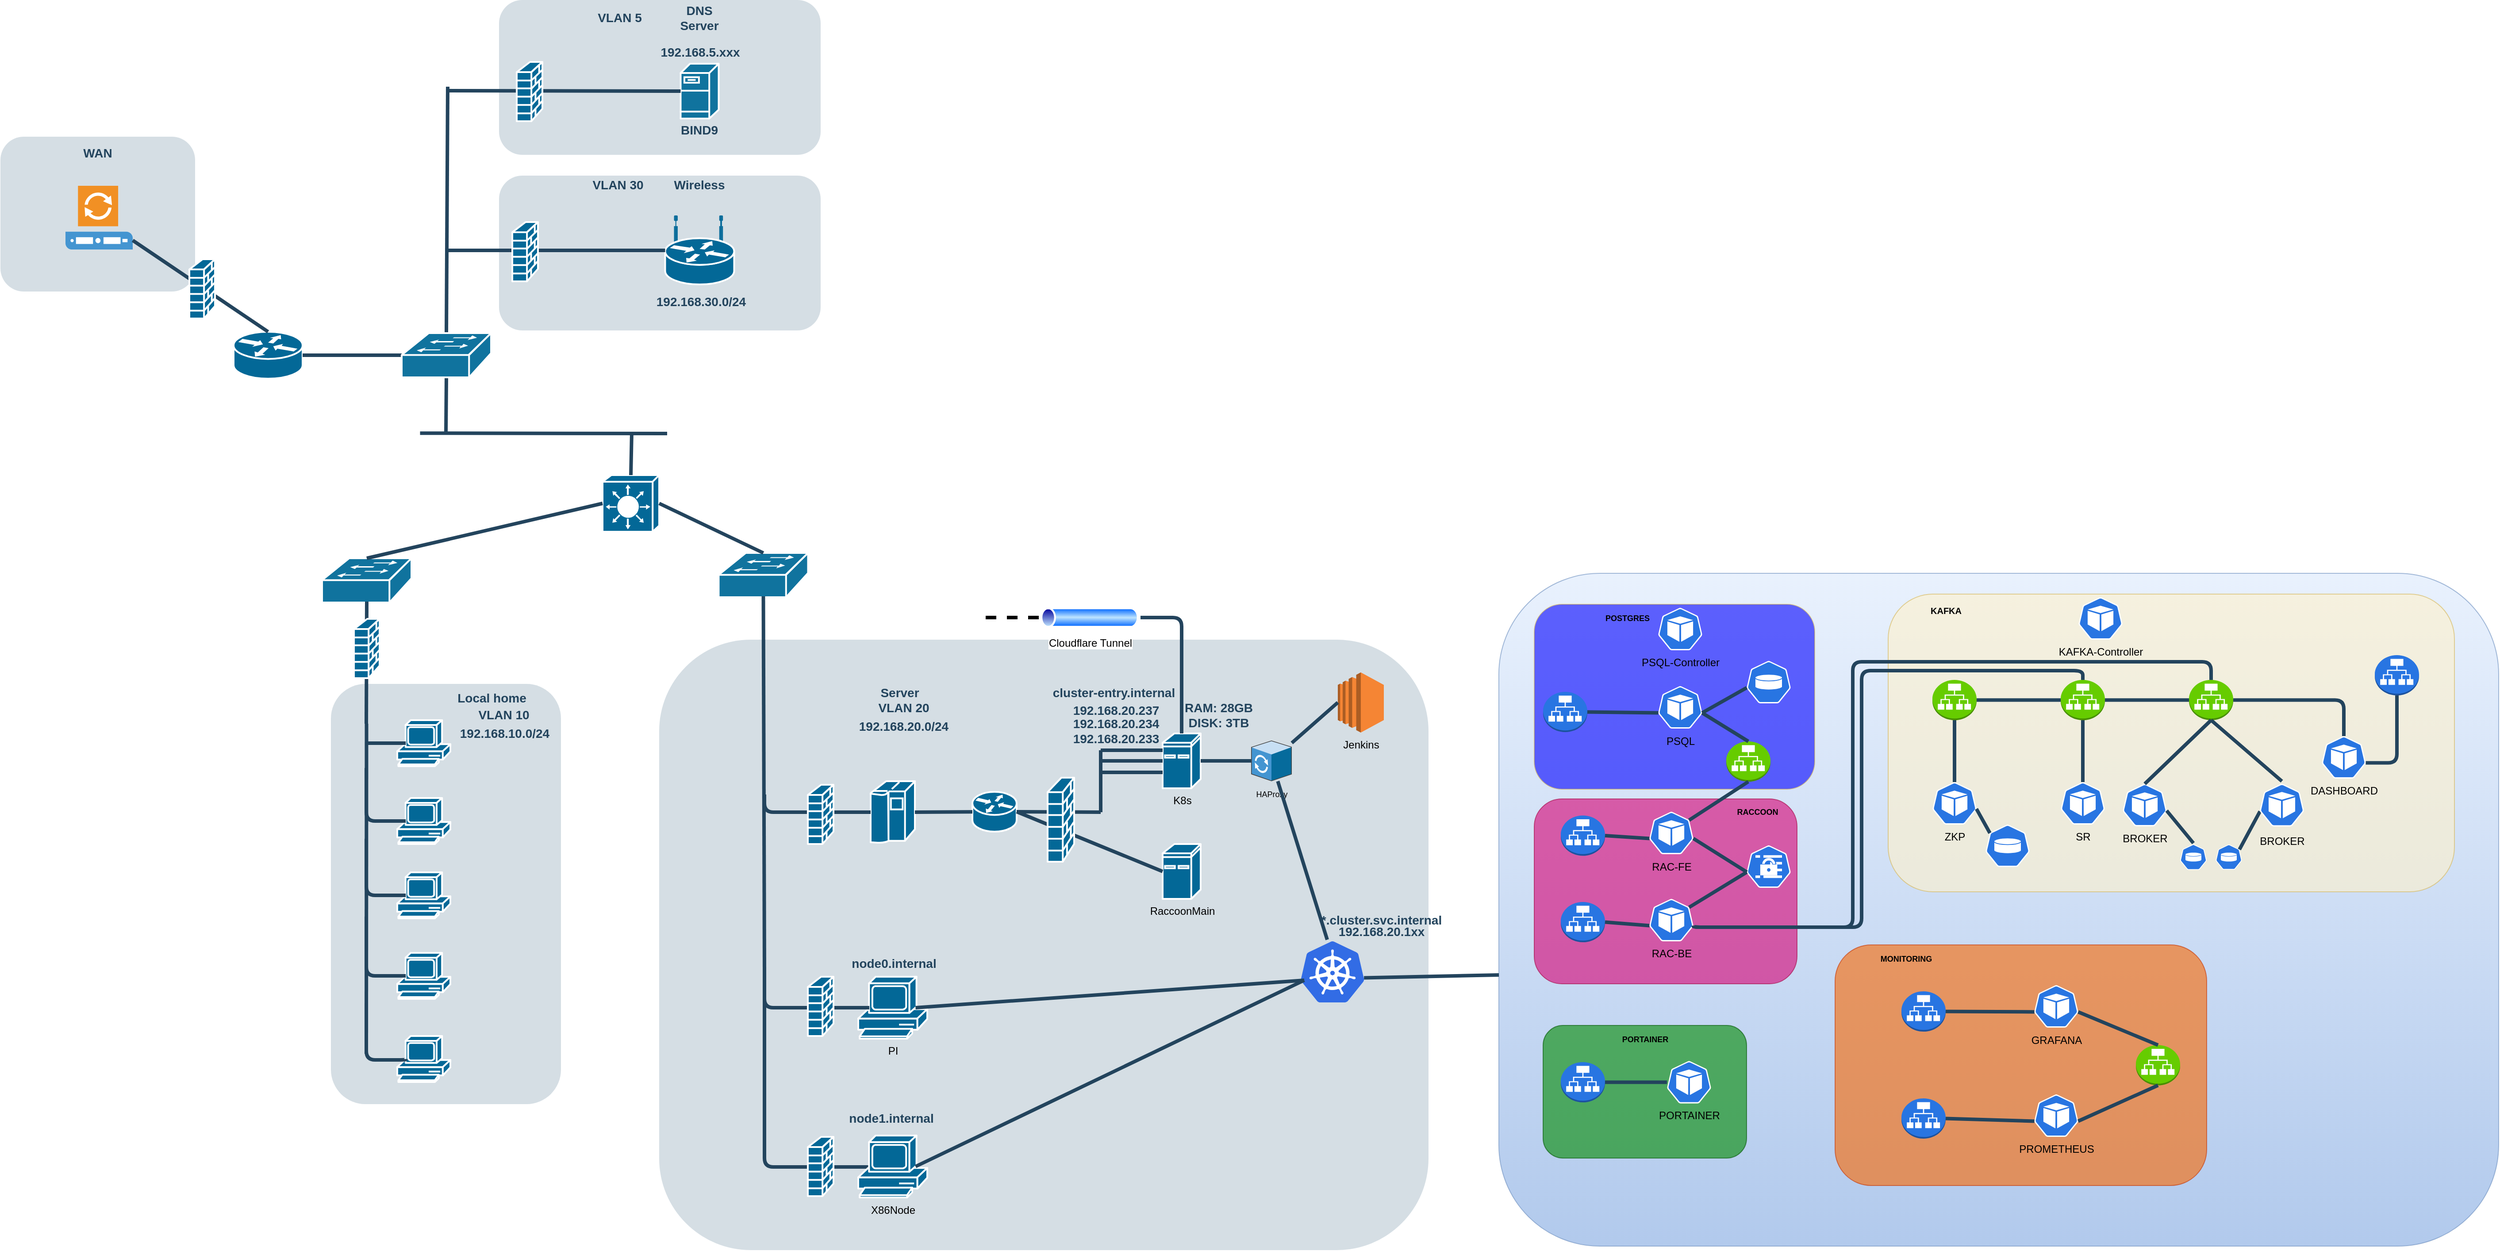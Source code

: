 <mxfile version="21.2.1" type="github">
  <diagram id="6a731a19-8d31-9384-78a2-239565b7b9f0" name="Page-1">
    <mxGraphModel dx="-238" dy="2277" grid="1" gridSize="10" guides="1" tooltips="1" connect="1" arrows="1" fold="1" page="1" pageScale="1" pageWidth="827" pageHeight="1169" background="none" math="0" shadow="0">
      <root>
        <mxCell id="0" />
        <mxCell id="1" parent="0" />
        <mxCell id="lSdv-a1NBsbb_buQkSgG-2353" value="" style="rounded=1;whiteSpace=wrap;html=1;strokeColor=#6c8ebf;fillColor=#dae8fc;fontSize=24;align=center;opacity=60;gradientColor=#7ea6e0;" parent="1" vertex="1">
          <mxGeometry x="3490" y="560" width="1130" height="760.5" as="geometry" />
        </mxCell>
        <mxCell id="lSdv-a1NBsbb_buQkSgG-2411" value="" style="rounded=1;whiteSpace=wrap;html=1;strokeColor=#A50040;fillColor=#d80073;fontSize=24;align=center;opacity=60;fontColor=#ffffff;" parent="1" vertex="1">
          <mxGeometry x="3530" y="815" width="297" height="209" as="geometry" />
        </mxCell>
        <mxCell id="lSdv-a1NBsbb_buQkSgG-2400" value="" style="rounded=1;whiteSpace=wrap;html=1;strokeColor=#d6b656;fillColor=#0000FF;fontSize=24;align=center;opacity=60;" parent="1" vertex="1">
          <mxGeometry x="3530" y="595" width="317" height="209" as="geometry" />
        </mxCell>
        <mxCell id="lSdv-a1NBsbb_buQkSgG-2394" value="" style="rounded=1;whiteSpace=wrap;html=1;strokeColor=#d6b656;fillColor=#fff2cc;fontSize=24;align=center;opacity=60;" parent="1" vertex="1">
          <mxGeometry x="3930" y="583.5" width="640" height="336.5" as="geometry" />
        </mxCell>
        <mxCell id="GC0GD7nrSptXFap7n9_A-2270" value="" style="rounded=1;whiteSpace=wrap;html=1;strokeColor=none;fillColor=#BAC8D3;fontSize=24;fontColor=#23445D;align=center;opacity=60;" parent="1" vertex="1">
          <mxGeometry x="2360" y="110.5" width="363.5" height="175" as="geometry" />
        </mxCell>
        <mxCell id="GC0GD7nrSptXFap7n9_A-2257" value="" style="shape=mxgraph.cisco.routers.router;sketch=0;html=1;pointerEvents=1;dashed=0;fillColor=#036897;strokeColor=#ffffff;strokeWidth=2;verticalLabelPosition=bottom;verticalAlign=top;align=center;outlineConnect=0;" parent="1" vertex="1">
          <mxGeometry x="2060" y="287" width="78" height="53" as="geometry" />
        </mxCell>
        <mxCell id="GC0GD7nrSptXFap7n9_A-2258" value="" style="rounded=1;whiteSpace=wrap;html=1;strokeColor=none;fillColor=#BAC8D3;fontSize=24;fontColor=#23445D;align=center;opacity=60;" parent="1" vertex="1">
          <mxGeometry x="1796.5" y="66.5" width="220" height="175" as="geometry" />
        </mxCell>
        <mxCell id="GC0GD7nrSptXFap7n9_A-2259" value="" style="shadow=0;dashed=0;html=1;strokeColor=none;fillColor=#4495D1;labelPosition=center;verticalLabelPosition=bottom;verticalAlign=top;align=center;outlineConnect=0;shape=mxgraph.veeam.proxy_server;" parent="1" vertex="1">
          <mxGeometry x="1870" y="122" width="76" height="72" as="geometry" />
        </mxCell>
        <mxCell id="2228" value="&lt;font color=&quot;#23445d&quot;&gt;WAN&lt;/font&gt;" style="rounded=1;whiteSpace=wrap;html=1;strokeColor=none;fillColor=none;fontSize=14;fontColor=#742B21;align=center;fontStyle=1" parent="1" vertex="1">
          <mxGeometry x="1870" y="75" width="73" height="19" as="geometry" />
        </mxCell>
        <mxCell id="GC0GD7nrSptXFap7n9_A-2261" style="edgeStyle=none;rounded=1;html=1;strokeColor=#23445D;endArrow=none;endFill=0;strokeWidth=4;entryX=0.5;entryY=0;entryDx=0;entryDy=0;entryPerimeter=0;" parent="1" source="GC0GD7nrSptXFap7n9_A-2259" target="GC0GD7nrSptXFap7n9_A-2257" edge="1">
          <mxGeometry relative="1" as="geometry">
            <mxPoint x="1806" y="280" as="sourcePoint" />
            <mxPoint x="1946" y="347" as="targetPoint" />
          </mxGeometry>
        </mxCell>
        <mxCell id="GC0GD7nrSptXFap7n9_A-2267" value="" style="shape=mxgraph.cisco.security.firewall;sketch=0;html=1;pointerEvents=1;dashed=0;fillColor=#036897;strokeColor=#ffffff;strokeWidth=2;verticalLabelPosition=bottom;verticalAlign=top;align=center;outlineConnect=0;" parent="1" vertex="1">
          <mxGeometry x="2010" y="205" width="29" height="67" as="geometry" />
        </mxCell>
        <mxCell id="GC0GD7nrSptXFap7n9_A-2268" value="" style="shape=mxgraph.cisco.routers.wireless_router;sketch=0;html=1;pointerEvents=1;dashed=0;fillColor=#036897;strokeColor=#ffffff;strokeWidth=2;verticalLabelPosition=bottom;verticalAlign=top;align=center;outlineConnect=0;" parent="1" vertex="1">
          <mxGeometry x="2547.75" y="156.5" width="78" height="77" as="geometry" />
        </mxCell>
        <mxCell id="GC0GD7nrSptXFap7n9_A-2271" value="&lt;font color=&quot;#23445d&quot;&gt;Wireless&lt;/font&gt;" style="rounded=1;whiteSpace=wrap;html=1;strokeColor=none;fillColor=none;fontSize=14;fontColor=#742B21;align=center;fontStyle=1" parent="1" vertex="1">
          <mxGeometry x="2550.25" y="111.5" width="73" height="19" as="geometry" />
        </mxCell>
        <mxCell id="GC0GD7nrSptXFap7n9_A-2272" value="&lt;font color=&quot;#23445d&quot;&gt;VLAN 30&lt;/font&gt;" style="rounded=1;whiteSpace=wrap;html=1;strokeColor=none;fillColor=none;fontSize=14;fontColor=#742B21;align=center;fontStyle=1" parent="1" vertex="1">
          <mxGeometry x="2457.75" y="111.5" width="73" height="19" as="geometry" />
        </mxCell>
        <mxCell id="E8cnr3b_6ZYwIvbNZkuO-2257" value="" style="rounded=1;whiteSpace=wrap;html=1;strokeColor=none;fillColor=#BAC8D3;fontSize=24;fontColor=#23445D;align=center;opacity=60;" parent="1" vertex="1">
          <mxGeometry x="2360" y="-88" width="363.5" height="175" as="geometry" />
        </mxCell>
        <mxCell id="E8cnr3b_6ZYwIvbNZkuO-2258" value="&lt;font color=&quot;#23445d&quot;&gt;DNS Server&lt;br&gt;&lt;/font&gt;" style="rounded=1;whiteSpace=wrap;html=1;strokeColor=none;fillColor=none;fontSize=14;fontColor=#742B21;align=center;fontStyle=1" parent="1" vertex="1">
          <mxGeometry x="2550.25" y="-78" width="73" height="19" as="geometry" />
        </mxCell>
        <mxCell id="E8cnr3b_6ZYwIvbNZkuO-2259" value="&lt;font color=&quot;#23445d&quot;&gt;VLAN 5&lt;/font&gt;" style="rounded=1;whiteSpace=wrap;html=1;strokeColor=none;fillColor=none;fontSize=14;fontColor=#742B21;align=center;fontStyle=1" parent="1" vertex="1">
          <mxGeometry x="2460" y="-78" width="73" height="19" as="geometry" />
        </mxCell>
        <mxCell id="E8cnr3b_6ZYwIvbNZkuO-2260" value="" style="shape=mxgraph.cisco.servers.fileserver;html=1;dashed=0;fillColor=#10739E;strokeColor=#ffffff;strokeWidth=2;verticalLabelPosition=bottom;verticalAlign=top;fontFamily=Helvetica;fontSize=36;fontColor=#FFB366" parent="1" vertex="1">
          <mxGeometry x="2565.25" y="-16" width="43" height="62" as="geometry" />
        </mxCell>
        <mxCell id="E8cnr3b_6ZYwIvbNZkuO-2261" style="edgeStyle=none;rounded=1;html=1;strokeColor=#23445D;endArrow=none;endFill=0;strokeWidth=4;exitX=1;exitY=0.5;exitDx=0;exitDy=0;exitPerimeter=0;entryX=0;entryY=0.5;entryDx=0;entryDy=0;entryPerimeter=0;" parent="1" source="GC0GD7nrSptXFap7n9_A-2257" target="lSdv-a1NBsbb_buQkSgG-2436" edge="1">
          <mxGeometry relative="1" as="geometry">
            <mxPoint x="2138" y="230" as="sourcePoint" />
            <mxPoint x="2275.25" y="313.5" as="targetPoint" />
          </mxGeometry>
        </mxCell>
        <mxCell id="lSdv-a1NBsbb_buQkSgG-2259" style="edgeStyle=none;rounded=1;html=1;strokeColor=#23445D;endArrow=none;endFill=0;strokeWidth=4;entryX=0.5;entryY=0;entryDx=0;entryDy=0;entryPerimeter=0;" parent="1" target="lSdv-a1NBsbb_buQkSgG-2436" edge="1">
          <mxGeometry relative="1" as="geometry">
            <mxPoint x="2302" y="10" as="sourcePoint" />
            <mxPoint x="2302.25" y="285.5" as="targetPoint" />
          </mxGeometry>
        </mxCell>
        <mxCell id="lSdv-a1NBsbb_buQkSgG-2260" style="edgeStyle=none;rounded=1;html=1;strokeColor=#23445D;endArrow=none;endFill=0;strokeWidth=4;" parent="1" target="GC0GD7nrSptXFap7n9_A-2268" edge="1">
          <mxGeometry relative="1" as="geometry">
            <mxPoint x="2300" y="195" as="sourcePoint" />
            <mxPoint x="2437" y="211.5" as="targetPoint" />
          </mxGeometry>
        </mxCell>
        <mxCell id="lSdv-a1NBsbb_buQkSgG-2261" style="edgeStyle=none;rounded=1;html=1;strokeColor=#23445D;endArrow=none;endFill=0;strokeWidth=4;entryX=0;entryY=0.5;entryDx=0;entryDy=0;entryPerimeter=0;" parent="1" target="E8cnr3b_6ZYwIvbNZkuO-2260" edge="1">
          <mxGeometry relative="1" as="geometry">
            <mxPoint x="2302.25" y="14.5" as="sourcePoint" />
            <mxPoint x="2550.25" y="14.5" as="targetPoint" />
          </mxGeometry>
        </mxCell>
        <mxCell id="lSdv-a1NBsbb_buQkSgG-2264" value="" style="rounded=1;whiteSpace=wrap;html=1;strokeColor=none;fillColor=#BAC8D3;fontSize=24;fontColor=#23445D;align=center;opacity=60;" parent="1" vertex="1">
          <mxGeometry x="2170" y="685" width="260" height="475" as="geometry" />
        </mxCell>
        <mxCell id="lSdv-a1NBsbb_buQkSgG-2265" value="&lt;font color=&quot;#23445d&quot;&gt;VLAN 10&lt;/font&gt;" style="rounded=1;whiteSpace=wrap;html=1;strokeColor=none;fillColor=none;fontSize=14;fontColor=#742B21;align=center;fontStyle=1" parent="1" vertex="1">
          <mxGeometry x="2329.25" y="710.5" width="73" height="19" as="geometry" />
        </mxCell>
        <mxCell id="lSdv-a1NBsbb_buQkSgG-2267" value="&lt;font color=&quot;#23445d&quot;&gt;Local home&lt;/font&gt;" style="rounded=1;whiteSpace=wrap;html=1;strokeColor=none;fillColor=none;fontSize=14;fontColor=#742B21;align=center;fontStyle=1" parent="1" vertex="1">
          <mxGeometry x="2270" y="691.5" width="164.25" height="19" as="geometry" />
        </mxCell>
        <mxCell id="GC0GD7nrSptXFap7n9_A-2265" value="" style="shape=mxgraph.cisco.computers_and_peripherals.pc;sketch=0;html=1;pointerEvents=1;dashed=0;fillColor=#036897;strokeColor=#ffffff;strokeWidth=2;verticalLabelPosition=bottom;verticalAlign=top;align=center;outlineConnect=0;" parent="1" vertex="1">
          <mxGeometry x="2245" y="726" width="60" height="52" as="geometry" />
        </mxCell>
        <mxCell id="lSdv-a1NBsbb_buQkSgG-2268" value="" style="shape=mxgraph.cisco.computers_and_peripherals.pc;sketch=0;html=1;pointerEvents=1;dashed=0;fillColor=#036897;strokeColor=#ffffff;strokeWidth=2;verticalLabelPosition=bottom;verticalAlign=top;align=center;outlineConnect=0;" parent="1" vertex="1">
          <mxGeometry x="2245" y="1083" width="60" height="52" as="geometry" />
        </mxCell>
        <mxCell id="lSdv-a1NBsbb_buQkSgG-2269" value="" style="shape=mxgraph.cisco.computers_and_peripherals.pc;sketch=0;html=1;pointerEvents=1;dashed=0;fillColor=#036897;strokeColor=#ffffff;strokeWidth=2;verticalLabelPosition=bottom;verticalAlign=top;align=center;outlineConnect=0;" parent="1" vertex="1">
          <mxGeometry x="2245" y="898" width="60" height="52" as="geometry" />
        </mxCell>
        <mxCell id="lSdv-a1NBsbb_buQkSgG-2270" value="" style="shape=mxgraph.cisco.computers_and_peripherals.pc;sketch=0;html=1;pointerEvents=1;dashed=0;fillColor=#036897;strokeColor=#ffffff;strokeWidth=2;verticalLabelPosition=bottom;verticalAlign=top;align=center;outlineConnect=0;" parent="1" vertex="1">
          <mxGeometry x="2245" y="989" width="60" height="52" as="geometry" />
        </mxCell>
        <mxCell id="lSdv-a1NBsbb_buQkSgG-2271" value="" style="shape=mxgraph.cisco.computers_and_peripherals.pc;sketch=0;html=1;pointerEvents=1;dashed=0;fillColor=#036897;strokeColor=#ffffff;strokeWidth=2;verticalLabelPosition=bottom;verticalAlign=top;align=center;outlineConnect=0;" parent="1" vertex="1">
          <mxGeometry x="2245" y="814" width="60" height="52" as="geometry" />
        </mxCell>
        <mxCell id="lSdv-a1NBsbb_buQkSgG-2276" style="edgeStyle=none;rounded=1;html=1;strokeColor=#23445D;endArrow=none;endFill=0;strokeWidth=4;" parent="1" edge="1">
          <mxGeometry relative="1" as="geometry">
            <mxPoint x="2210.25" y="730" as="sourcePoint" />
            <mxPoint x="2210" y="1103" as="targetPoint" />
          </mxGeometry>
        </mxCell>
        <mxCell id="lSdv-a1NBsbb_buQkSgG-2277" style="edgeStyle=none;rounded=1;html=1;strokeColor=#23445D;endArrow=none;endFill=0;strokeWidth=4;entryX=0.16;entryY=0.5;entryDx=0;entryDy=0;entryPerimeter=0;" parent="1" target="GC0GD7nrSptXFap7n9_A-2265" edge="1">
          <mxGeometry relative="1" as="geometry">
            <mxPoint x="2210" y="752" as="sourcePoint" />
            <mxPoint x="2137" y="740" as="targetPoint" />
          </mxGeometry>
        </mxCell>
        <mxCell id="lSdv-a1NBsbb_buQkSgG-2278" style="edgeStyle=orthogonalEdgeStyle;rounded=1;html=1;strokeColor=#23445D;endArrow=none;endFill=0;strokeWidth=4;entryX=0.16;entryY=0.5;entryDx=0;entryDy=0;entryPerimeter=0;" parent="1" target="lSdv-a1NBsbb_buQkSgG-2271" edge="1">
          <mxGeometry relative="1" as="geometry">
            <Array as="points">
              <mxPoint x="2210" y="780" />
              <mxPoint x="2210" y="840" />
            </Array>
            <mxPoint x="2210" y="780" as="sourcePoint" />
            <mxPoint x="2240" y="837" as="targetPoint" />
          </mxGeometry>
        </mxCell>
        <mxCell id="lSdv-a1NBsbb_buQkSgG-2279" style="edgeStyle=orthogonalEdgeStyle;rounded=1;html=1;strokeColor=#23445D;endArrow=none;endFill=0;strokeWidth=4;entryX=0.16;entryY=0.5;entryDx=0;entryDy=0;entryPerimeter=0;" parent="1" target="lSdv-a1NBsbb_buQkSgG-2269" edge="1">
          <mxGeometry relative="1" as="geometry">
            <Array as="points">
              <mxPoint x="2210" y="924" />
            </Array>
            <mxPoint x="2210" y="860" as="sourcePoint" />
            <mxPoint x="2255" y="920" as="targetPoint" />
          </mxGeometry>
        </mxCell>
        <mxCell id="lSdv-a1NBsbb_buQkSgG-2280" style="edgeStyle=orthogonalEdgeStyle;rounded=1;html=1;strokeColor=#23445D;endArrow=none;endFill=0;strokeWidth=4;entryX=0.16;entryY=0.5;entryDx=0;entryDy=0;entryPerimeter=0;" parent="1" target="lSdv-a1NBsbb_buQkSgG-2270" edge="1">
          <mxGeometry relative="1" as="geometry">
            <Array as="points">
              <mxPoint x="2210" y="1015" />
            </Array>
            <mxPoint x="2210" y="948" as="sourcePoint" />
            <mxPoint x="2255" y="1012" as="targetPoint" />
          </mxGeometry>
        </mxCell>
        <mxCell id="lSdv-a1NBsbb_buQkSgG-2281" style="edgeStyle=orthogonalEdgeStyle;rounded=1;html=1;strokeColor=#23445D;endArrow=none;endFill=0;strokeWidth=4;entryX=0.16;entryY=0.5;entryDx=0;entryDy=0;entryPerimeter=0;" parent="1" target="lSdv-a1NBsbb_buQkSgG-2268" edge="1">
          <mxGeometry relative="1" as="geometry">
            <Array as="points">
              <mxPoint x="2210" y="1110" />
              <mxPoint x="2255" y="1110" />
            </Array>
            <mxPoint x="2210" y="1046" as="sourcePoint" />
            <mxPoint x="2255" y="1113" as="targetPoint" />
          </mxGeometry>
        </mxCell>
        <mxCell id="lSdv-a1NBsbb_buQkSgG-2283" value="" style="rounded=1;whiteSpace=wrap;html=1;strokeColor=none;fillColor=#BAC8D3;fontSize=24;fontColor=#23445D;align=center;opacity=60;" parent="1" vertex="1">
          <mxGeometry x="2541" y="635" width="869.5" height="690" as="geometry" />
        </mxCell>
        <mxCell id="lSdv-a1NBsbb_buQkSgG-2284" value="&lt;font color=&quot;#23445d&quot;&gt;VLAN 20&lt;/font&gt;" style="rounded=1;whiteSpace=wrap;html=1;strokeColor=none;fillColor=none;fontSize=14;fontColor=#742B21;align=center;fontStyle=1" parent="1" vertex="1">
          <mxGeometry x="2780" y="700" width="74.75" height="23" as="geometry" />
        </mxCell>
        <mxCell id="lSdv-a1NBsbb_buQkSgG-2285" value="&lt;font color=&quot;#23445d&quot;&gt;Server&lt;/font&gt;" style="rounded=1;whiteSpace=wrap;html=1;strokeColor=none;fillColor=none;fontSize=14;fontColor=#742B21;align=center;fontStyle=1" parent="1" vertex="1">
          <mxGeometry x="2730.75" y="685" width="164.25" height="19" as="geometry" />
        </mxCell>
        <mxCell id="lSdv-a1NBsbb_buQkSgG-2297" value="" style="shape=mxgraph.cisco.switches.workgroup_switch;html=1;dashed=0;fillColor=#10739E;strokeColor=#ffffff;strokeWidth=2;verticalLabelPosition=bottom;verticalAlign=top;fontFamily=Helvetica;fontSize=36;fontColor=#FFB366" parent="1" vertex="1">
          <mxGeometry x="2160" y="543" width="101" height="50" as="geometry" />
        </mxCell>
        <mxCell id="lSdv-a1NBsbb_buQkSgG-2298" style="edgeStyle=none;rounded=1;html=1;strokeColor=#23445D;endArrow=none;endFill=0;strokeWidth=4;exitX=0.5;exitY=0.98;exitDx=0;exitDy=0;exitPerimeter=0;" parent="1" source="lSdv-a1NBsbb_buQkSgG-2436" edge="1">
          <mxGeometry relative="1" as="geometry">
            <mxPoint x="2302.25" y="341.5" as="sourcePoint" />
            <mxPoint x="2300" y="400" as="targetPoint" />
          </mxGeometry>
        </mxCell>
        <mxCell id="lSdv-a1NBsbb_buQkSgG-2299" style="edgeStyle=none;rounded=1;html=1;strokeColor=#23445D;endArrow=none;endFill=0;strokeWidth=4;" parent="1" edge="1">
          <mxGeometry relative="1" as="geometry">
            <mxPoint x="2270.75" y="401.64" as="sourcePoint" />
            <mxPoint x="2550" y="402" as="targetPoint" />
          </mxGeometry>
        </mxCell>
        <mxCell id="lSdv-a1NBsbb_buQkSgG-2300" value="" style="shape=mxgraph.cisco.switches.layer_3_switch;sketch=0;html=1;pointerEvents=1;dashed=0;fillColor=#036897;strokeColor=#ffffff;strokeWidth=2;verticalLabelPosition=bottom;verticalAlign=top;align=center;outlineConnect=0;" parent="1" vertex="1">
          <mxGeometry x="2477" y="449" width="64" height="64" as="geometry" />
        </mxCell>
        <mxCell id="lSdv-a1NBsbb_buQkSgG-2301" style="edgeStyle=none;rounded=1;html=1;strokeColor=#23445D;endArrow=none;endFill=0;strokeWidth=4;entryX=0.5;entryY=0;entryDx=0;entryDy=0;entryPerimeter=0;" parent="1" target="lSdv-a1NBsbb_buQkSgG-2300" edge="1">
          <mxGeometry relative="1" as="geometry">
            <mxPoint x="2510" y="400" as="sourcePoint" />
            <mxPoint x="2477" y="410" as="targetPoint" />
          </mxGeometry>
        </mxCell>
        <mxCell id="lSdv-a1NBsbb_buQkSgG-2302" style="edgeStyle=none;rounded=1;html=1;strokeColor=#23445D;endArrow=none;endFill=0;strokeWidth=4;exitX=0;exitY=0.5;exitDx=0;exitDy=0;exitPerimeter=0;entryX=0.5;entryY=0;entryDx=0;entryDy=0;entryPerimeter=0;" parent="1" source="lSdv-a1NBsbb_buQkSgG-2300" target="lSdv-a1NBsbb_buQkSgG-2297" edge="1">
          <mxGeometry relative="1" as="geometry">
            <mxPoint x="2390" y="456" as="sourcePoint" />
            <mxPoint x="2390" y="514" as="targetPoint" />
          </mxGeometry>
        </mxCell>
        <mxCell id="lSdv-a1NBsbb_buQkSgG-2303" style="edgeStyle=none;rounded=1;html=1;strokeColor=#23445D;endArrow=none;endFill=0;strokeWidth=4;exitX=0.5;exitY=0.98;exitDx=0;exitDy=0;exitPerimeter=0;" parent="1" source="lSdv-a1NBsbb_buQkSgG-2297" edge="1">
          <mxGeometry relative="1" as="geometry">
            <mxPoint x="2260" y="570" as="sourcePoint" />
            <mxPoint x="2210" y="730" as="targetPoint" />
          </mxGeometry>
        </mxCell>
        <mxCell id="lSdv-a1NBsbb_buQkSgG-2304" value="" style="shape=mxgraph.cisco.switches.workgroup_switch;html=1;dashed=0;fillColor=#10739E;strokeColor=#ffffff;strokeWidth=2;verticalLabelPosition=bottom;verticalAlign=top;fontFamily=Helvetica;fontSize=36;fontColor=#FFB366" parent="1" vertex="1">
          <mxGeometry x="2608.25" y="537" width="101" height="50" as="geometry" />
        </mxCell>
        <mxCell id="lSdv-a1NBsbb_buQkSgG-2305" style="edgeStyle=none;rounded=1;html=1;strokeColor=#23445D;endArrow=none;endFill=0;strokeWidth=4;exitX=0.5;exitY=0;exitDx=0;exitDy=0;exitPerimeter=0;entryX=1;entryY=0.5;entryDx=0;entryDy=0;entryPerimeter=0;" parent="1" source="lSdv-a1NBsbb_buQkSgG-2304" target="lSdv-a1NBsbb_buQkSgG-2300" edge="1">
          <mxGeometry relative="1" as="geometry">
            <mxPoint x="2656" y="525" as="sourcePoint" />
            <mxPoint x="2390" y="587" as="targetPoint" />
          </mxGeometry>
        </mxCell>
        <mxCell id="lSdv-a1NBsbb_buQkSgG-2306" style="edgeStyle=none;rounded=1;html=1;strokeColor=#23445D;endArrow=none;endFill=0;strokeWidth=4;exitX=0.5;exitY=0.98;exitDx=0;exitDy=0;exitPerimeter=0;" parent="1" source="lSdv-a1NBsbb_buQkSgG-2304" edge="1">
          <mxGeometry relative="1" as="geometry">
            <mxPoint x="2668.75" y="626.5" as="sourcePoint" />
            <mxPoint x="2660" y="1010" as="targetPoint" />
          </mxGeometry>
        </mxCell>
        <mxCell id="lSdv-a1NBsbb_buQkSgG-2307" value="" style="shape=mxgraph.cisco.security.firewall;sketch=0;html=1;pointerEvents=1;dashed=0;fillColor=#036897;strokeColor=#ffffff;strokeWidth=2;verticalLabelPosition=bottom;verticalAlign=top;align=center;outlineConnect=0;" parent="1" vertex="1">
          <mxGeometry x="2196" y="611.5" width="29" height="67" as="geometry" />
        </mxCell>
        <mxCell id="lSdv-a1NBsbb_buQkSgG-2309" value="" style="shape=mxgraph.cisco.security.firewall;sketch=0;html=1;pointerEvents=1;dashed=0;fillColor=#036897;strokeColor=#ffffff;strokeWidth=2;verticalLabelPosition=bottom;verticalAlign=top;align=center;outlineConnect=0;" parent="1" vertex="1">
          <mxGeometry x="2375" y="163" width="29" height="67" as="geometry" />
        </mxCell>
        <mxCell id="lSdv-a1NBsbb_buQkSgG-2310" value="" style="shape=mxgraph.cisco.security.firewall;sketch=0;html=1;pointerEvents=1;dashed=0;fillColor=#036897;strokeColor=#ffffff;strokeWidth=2;verticalLabelPosition=bottom;verticalAlign=top;align=center;outlineConnect=0;" parent="1" vertex="1">
          <mxGeometry x="2380" y="-18" width="29" height="67" as="geometry" />
        </mxCell>
        <mxCell id="lSdv-a1NBsbb_buQkSgG-2312" value="" style="shape=mxgraph.cisco.computers_and_peripherals.ibm_mainframe;sketch=0;html=1;pointerEvents=1;dashed=0;fillColor=#036897;strokeColor=#ffffff;strokeWidth=2;verticalLabelPosition=bottom;verticalAlign=top;align=center;outlineConnect=0;" parent="1" vertex="1">
          <mxGeometry x="2780" y="795" width="50" height="70" as="geometry" />
        </mxCell>
        <mxCell id="lSdv-a1NBsbb_buQkSgG-2313" value="PI" style="shape=mxgraph.cisco.computers_and_peripherals.pc;sketch=0;html=1;pointerEvents=1;dashed=0;fillColor=#036897;strokeColor=#ffffff;strokeWidth=2;verticalLabelPosition=bottom;verticalAlign=top;align=center;outlineConnect=0;" parent="1" vertex="1">
          <mxGeometry x="2766" y="1016" width="78" height="70" as="geometry" />
        </mxCell>
        <mxCell id="lSdv-a1NBsbb_buQkSgG-2316" style="edgeStyle=orthogonalEdgeStyle;rounded=1;html=1;strokeColor=#23445D;endArrow=none;endFill=0;strokeWidth=4;entryX=0.16;entryY=0.5;entryDx=0;entryDy=0;entryPerimeter=0;" parent="1" target="lSdv-a1NBsbb_buQkSgG-2313" edge="1">
          <mxGeometry relative="1" as="geometry">
            <Array as="points">
              <mxPoint x="2660" y="1051" />
            </Array>
            <mxPoint x="2660" y="1010" as="sourcePoint" />
            <mxPoint x="2705" y="1070" as="targetPoint" />
          </mxGeometry>
        </mxCell>
        <mxCell id="lSdv-a1NBsbb_buQkSgG-2317" value="" style="shape=mxgraph.cisco.security.firewall;sketch=0;html=1;pointerEvents=1;dashed=0;fillColor=#036897;strokeColor=#ffffff;strokeWidth=2;verticalLabelPosition=bottom;verticalAlign=top;align=center;outlineConnect=0;" parent="1" vertex="1">
          <mxGeometry x="2709" y="1016" width="29" height="67" as="geometry" />
        </mxCell>
        <mxCell id="lSdv-a1NBsbb_buQkSgG-2319" style="edgeStyle=orthogonalEdgeStyle;rounded=1;html=1;strokeColor=#23445D;endArrow=none;endFill=0;strokeWidth=4;entryX=0;entryY=0.5;entryDx=0;entryDy=0;entryPerimeter=0;" parent="1" target="lSdv-a1NBsbb_buQkSgG-2312" edge="1">
          <mxGeometry relative="1" as="geometry">
            <Array as="points">
              <mxPoint x="2660" y="830" />
            </Array>
            <mxPoint x="2660" y="810" as="sourcePoint" />
            <mxPoint x="2778" y="850.5" as="targetPoint" />
          </mxGeometry>
        </mxCell>
        <mxCell id="lSdv-a1NBsbb_buQkSgG-2318" value="" style="shape=mxgraph.cisco.security.firewall;sketch=0;html=1;pointerEvents=1;dashed=0;fillColor=#036897;strokeColor=#ffffff;strokeWidth=2;verticalLabelPosition=bottom;verticalAlign=top;align=center;outlineConnect=0;" parent="1" vertex="1">
          <mxGeometry x="2709" y="799" width="29" height="67" as="geometry" />
        </mxCell>
        <mxCell id="lSdv-a1NBsbb_buQkSgG-2321" value="" style="shape=mxgraph.cisco.routers.router;sketch=0;html=1;pointerEvents=1;dashed=0;fillColor=#036897;strokeColor=#ffffff;strokeWidth=2;verticalLabelPosition=bottom;verticalAlign=top;align=center;outlineConnect=0;" parent="1" vertex="1">
          <mxGeometry x="2895" y="807" width="50" height="45" as="geometry" />
        </mxCell>
        <mxCell id="lSdv-a1NBsbb_buQkSgG-2322" style="edgeStyle=none;rounded=1;html=1;strokeColor=#23445D;endArrow=none;endFill=0;strokeWidth=4;entryX=1;entryY=0.5;entryDx=0;entryDy=0;entryPerimeter=0;" parent="1" source="lSdv-a1NBsbb_buQkSgG-2321" target="lSdv-a1NBsbb_buQkSgG-2312" edge="1">
          <mxGeometry relative="1" as="geometry">
            <mxPoint x="2945" y="865" as="sourcePoint" />
            <mxPoint x="2827" y="809" as="targetPoint" />
          </mxGeometry>
        </mxCell>
        <mxCell id="lSdv-a1NBsbb_buQkSgG-2327" value="K8s" style="shape=mxgraph.cisco.computers_and_peripherals.ibm_mini_as400;sketch=0;html=1;pointerEvents=1;dashed=0;fillColor=#036897;strokeColor=#ffffff;strokeWidth=2;verticalLabelPosition=bottom;verticalAlign=top;align=center;outlineConnect=0;" parent="1" vertex="1">
          <mxGeometry x="3110" y="741" width="43" height="62" as="geometry" />
        </mxCell>
        <mxCell id="lSdv-a1NBsbb_buQkSgG-2328" value="RaccoonMain" style="shape=mxgraph.cisco.computers_and_peripherals.ibm_mini_as400;sketch=0;html=1;pointerEvents=1;dashed=0;fillColor=#036897;strokeColor=#ffffff;strokeWidth=2;verticalLabelPosition=bottom;verticalAlign=top;align=center;outlineConnect=0;" parent="1" vertex="1">
          <mxGeometry x="3110" y="866" width="43" height="62" as="geometry" />
        </mxCell>
        <mxCell id="lSdv-a1NBsbb_buQkSgG-2333" style="edgeStyle=none;rounded=1;html=1;strokeColor=#23445D;endArrow=none;endFill=0;strokeWidth=4;entryX=1;entryY=0.5;entryDx=0;entryDy=0;entryPerimeter=0;exitX=0;exitY=0.5;exitDx=0;exitDy=0;exitPerimeter=0;" parent="1" source="lSdv-a1NBsbb_buQkSgG-2328" target="lSdv-a1NBsbb_buQkSgG-2321" edge="1">
          <mxGeometry relative="1" as="geometry">
            <mxPoint x="3120" y="813" as="sourcePoint" />
            <mxPoint x="2955" y="840" as="targetPoint" />
          </mxGeometry>
        </mxCell>
        <mxCell id="lSdv-a1NBsbb_buQkSgG-2334" style="edgeStyle=none;rounded=1;html=1;strokeColor=#23445D;endArrow=none;endFill=0;strokeWidth=4;entryX=1;entryY=0.5;entryDx=0;entryDy=0;entryPerimeter=0;" parent="1" target="lSdv-a1NBsbb_buQkSgG-2321" edge="1">
          <mxGeometry relative="1" as="geometry">
            <mxPoint x="3040" y="830" as="sourcePoint" />
            <mxPoint x="3000" y="822" as="targetPoint" />
          </mxGeometry>
        </mxCell>
        <mxCell id="lSdv-a1NBsbb_buQkSgG-2338" style="edgeStyle=none;rounded=1;html=1;strokeColor=#23445D;endArrow=none;endFill=0;strokeWidth=4;" parent="1" edge="1">
          <mxGeometry relative="1" as="geometry">
            <mxPoint x="3110" y="760" as="sourcePoint" />
            <mxPoint x="3040" y="760" as="targetPoint" />
          </mxGeometry>
        </mxCell>
        <mxCell id="lSdv-a1NBsbb_buQkSgG-2339" style="edgeStyle=none;rounded=1;html=1;strokeColor=#23445D;endArrow=none;endFill=0;strokeWidth=4;" parent="1" edge="1">
          <mxGeometry relative="1" as="geometry">
            <mxPoint x="3110" y="772" as="sourcePoint" />
            <mxPoint x="3040" y="772" as="targetPoint" />
          </mxGeometry>
        </mxCell>
        <mxCell id="lSdv-a1NBsbb_buQkSgG-2340" style="edgeStyle=none;rounded=1;html=1;strokeColor=#23445D;endArrow=none;endFill=0;strokeWidth=4;" parent="1" edge="1">
          <mxGeometry relative="1" as="geometry">
            <mxPoint x="3110" y="785" as="sourcePoint" />
            <mxPoint x="3040" y="785" as="targetPoint" />
            <Array as="points">
              <mxPoint x="3080" y="785" />
            </Array>
          </mxGeometry>
        </mxCell>
        <mxCell id="lSdv-a1NBsbb_buQkSgG-2341" style="edgeStyle=none;rounded=1;html=1;strokeColor=#23445D;endArrow=none;endFill=0;strokeWidth=4;" parent="1" edge="1">
          <mxGeometry relative="1" as="geometry">
            <mxPoint x="3040" y="830" as="sourcePoint" />
            <mxPoint x="3040" y="760" as="targetPoint" />
          </mxGeometry>
        </mxCell>
        <mxCell id="lSdv-a1NBsbb_buQkSgG-2326" value="" style="shape=mxgraph.cisco.security.firewall;sketch=0;html=1;pointerEvents=1;dashed=0;fillColor=#036897;strokeColor=#ffffff;strokeWidth=2;verticalLabelPosition=bottom;verticalAlign=top;align=center;outlineConnect=0;" parent="1" vertex="1">
          <mxGeometry x="2980" y="791" width="30" height="95" as="geometry" />
        </mxCell>
        <mxCell id="lSdv-a1NBsbb_buQkSgG-2342" value="&lt;font style=&quot;font-size: 9px;&quot;&gt;HAProxy&lt;/font&gt;" style="shadow=0;dashed=0;html=1;labelPosition=center;verticalLabelPosition=bottom;verticalAlign=top;align=center;outlineConnect=0;shape=mxgraph.veeam.3d.proxy;" parent="1" vertex="1">
          <mxGeometry x="3210" y="749" width="46" height="46" as="geometry" />
        </mxCell>
        <mxCell id="lSdv-a1NBsbb_buQkSgG-2343" style="edgeStyle=none;rounded=1;html=1;strokeColor=#23445D;endArrow=none;endFill=0;strokeWidth=4;entryX=1;entryY=0.5;entryDx=0;entryDy=0;entryPerimeter=0;" parent="1" source="lSdv-a1NBsbb_buQkSgG-2342" target="lSdv-a1NBsbb_buQkSgG-2327" edge="1">
          <mxGeometry relative="1" as="geometry">
            <mxPoint x="3180" y="772" as="sourcePoint" />
            <mxPoint x="3186" y="772" as="targetPoint" />
          </mxGeometry>
        </mxCell>
        <mxCell id="lSdv-a1NBsbb_buQkSgG-2344" value="Jenkins" style="outlineConnect=0;dashed=0;verticalLabelPosition=bottom;verticalAlign=top;align=center;html=1;shape=mxgraph.aws3.ec2;fillColor=#F58534;gradientColor=none;" parent="1" vertex="1">
          <mxGeometry x="3308" y="672" width="52" height="68" as="geometry" />
        </mxCell>
        <mxCell id="lSdv-a1NBsbb_buQkSgG-2345" style="edgeStyle=none;rounded=1;html=1;strokeColor=#23445D;endArrow=none;endFill=0;strokeWidth=4;exitX=0;exitY=0.5;exitDx=0;exitDy=0;exitPerimeter=0;" parent="1" source="lSdv-a1NBsbb_buQkSgG-2344" target="lSdv-a1NBsbb_buQkSgG-2342" edge="1">
          <mxGeometry relative="1" as="geometry">
            <mxPoint x="3337" y="771.44" as="sourcePoint" />
            <mxPoint x="3490" y="640" as="targetPoint" />
          </mxGeometry>
        </mxCell>
        <mxCell id="lSdv-a1NBsbb_buQkSgG-2346" value="PSQL" style="sketch=0;html=1;dashed=0;whitespace=wrap;fillColor=#2875E2;strokeColor=#ffffff;points=[[0.005,0.63,0],[0.1,0.2,0],[0.9,0.2,0],[0.5,0,0],[0.995,0.63,0],[0.72,0.99,0],[0.5,1,0],[0.28,0.99,0]];verticalLabelPosition=bottom;align=center;verticalAlign=top;shape=mxgraph.kubernetes.icon;prIcon=pod" parent="1" vertex="1">
          <mxGeometry x="3670" y="687.5" width="50" height="48" as="geometry" />
        </mxCell>
        <mxCell id="lSdv-a1NBsbb_buQkSgG-2347" value="" style="sketch=0;html=1;dashed=0;whitespace=wrap;fillColor=#2875E2;strokeColor=#ffffff;points=[[0.005,0.63,0],[0.1,0.2,0],[0.9,0.2,0],[0.5,0,0],[0.995,0.63,0],[0.72,0.99,0],[0.5,1,0],[0.28,0.99,0]];verticalLabelPosition=bottom;align=center;verticalAlign=top;shape=mxgraph.kubernetes.icon;prIcon=pv" parent="1" vertex="1">
          <mxGeometry x="3770" y="659" width="50" height="48" as="geometry" />
        </mxCell>
        <mxCell id="lSdv-a1NBsbb_buQkSgG-2349" value="" style="image;sketch=0;aspect=fixed;html=1;points=[];align=center;fontSize=12;image=img/lib/mscae/Kubernetes.svg;" parent="1" vertex="1">
          <mxGeometry x="3266" y="976.0" width="72" height="69.12" as="geometry" />
        </mxCell>
        <mxCell id="lSdv-a1NBsbb_buQkSgG-2350" value="" style="sketch=0;html=1;dashed=0;whitespace=wrap;fillColor=#2875E2;strokeColor=#ffffff;points=[[0.005,0.63,0],[0.1,0.2,0],[0.9,0.2,0],[0.5,0,0],[0.995,0.63,0],[0.72,0.99,0],[0.5,1,0],[0.28,0.99,0]];verticalLabelPosition=bottom;align=center;verticalAlign=top;shape=mxgraph.kubernetes.icon;prIcon=secret" parent="1" vertex="1">
          <mxGeometry x="3770" y="867.5" width="50" height="48" as="geometry" />
        </mxCell>
        <mxCell id="lSdv-a1NBsbb_buQkSgG-2351" value="" style="outlineConnect=0;dashed=0;verticalLabelPosition=bottom;verticalAlign=top;align=center;html=1;shape=mxgraph.aws3.application_load_balancer;fillColor=#2875e2;gradientColor=none;" parent="1" vertex="1">
          <mxGeometry x="3560" y="833.75" width="50" height="45.5" as="geometry" />
        </mxCell>
        <mxCell id="lSdv-a1NBsbb_buQkSgG-2352" style="edgeStyle=none;rounded=1;html=1;strokeColor=#23445D;endArrow=none;endFill=0;strokeWidth=4;exitX=0.417;exitY=-0.027;exitDx=0;exitDy=0;exitPerimeter=0;" parent="1" source="lSdv-a1NBsbb_buQkSgG-2349" target="lSdv-a1NBsbb_buQkSgG-2342" edge="1">
          <mxGeometry relative="1" as="geometry">
            <mxPoint x="3360" y="707" as="sourcePoint" />
            <mxPoint x="3266" y="767" as="targetPoint" />
          </mxGeometry>
        </mxCell>
        <mxCell id="lSdv-a1NBsbb_buQkSgG-2354" value="" style="outlineConnect=0;dashed=0;verticalLabelPosition=bottom;verticalAlign=top;align=center;html=1;shape=mxgraph.aws3.application_load_balancer;fillColor=#2875e2;gradientColor=none;" parent="1" vertex="1">
          <mxGeometry x="3540" y="694" width="50" height="45.5" as="geometry" />
        </mxCell>
        <mxCell id="lSdv-a1NBsbb_buQkSgG-2355" value="" style="outlineConnect=0;dashed=0;verticalLabelPosition=bottom;verticalAlign=top;align=center;html=1;shape=mxgraph.aws3.application_load_balancer;fillColor=#66CC00;gradientColor=none;" parent="1" vertex="1">
          <mxGeometry x="3747" y="750" width="50" height="45.5" as="geometry" />
        </mxCell>
        <mxCell id="lSdv-a1NBsbb_buQkSgG-2356" value="" style="outlineConnect=0;dashed=0;verticalLabelPosition=bottom;verticalAlign=top;align=center;html=1;shape=mxgraph.aws3.application_load_balancer;fillColor=#2875e2;gradientColor=none;" parent="1" vertex="1">
          <mxGeometry x="3560" y="931.5" width="50" height="45.5" as="geometry" />
        </mxCell>
        <mxCell id="lSdv-a1NBsbb_buQkSgG-2357" value="" style="outlineConnect=0;dashed=0;verticalLabelPosition=bottom;verticalAlign=top;align=center;html=1;shape=mxgraph.aws3.application_load_balancer;fillColor=#2875e2;gradientColor=none;" parent="1" vertex="1">
          <mxGeometry x="4480" y="652.5" width="50" height="45.5" as="geometry" />
        </mxCell>
        <mxCell id="lSdv-a1NBsbb_buQkSgG-2366" value="PSQL-Controller" style="sketch=0;html=1;dashed=0;whitespace=wrap;fillColor=#2875E2;strokeColor=#ffffff;points=[[0.005,0.63,0],[0.1,0.2,0],[0.9,0.2,0],[0.5,0,0],[0.995,0.63,0],[0.72,0.99,0],[0.5,1,0],[0.28,0.99,0]];verticalLabelPosition=bottom;align=center;verticalAlign=top;shape=mxgraph.kubernetes.icon;prIcon=pod" parent="1" vertex="1">
          <mxGeometry x="3670" y="599" width="50" height="48" as="geometry" />
        </mxCell>
        <mxCell id="lSdv-a1NBsbb_buQkSgG-2367" value="KAFKA-Controller" style="sketch=0;html=1;dashed=0;whitespace=wrap;fillColor=#2875E2;strokeColor=#ffffff;points=[[0.005,0.63,0],[0.1,0.2,0],[0.9,0.2,0],[0.5,0,0],[0.995,0.63,0],[0.72,0.99,0],[0.5,1,0],[0.28,0.99,0]];verticalLabelPosition=bottom;align=center;verticalAlign=top;shape=mxgraph.kubernetes.icon;prIcon=pod" parent="1" vertex="1">
          <mxGeometry x="4145" y="587" width="50" height="48" as="geometry" />
        </mxCell>
        <mxCell id="lSdv-a1NBsbb_buQkSgG-2378" style="edgeStyle=orthogonalEdgeStyle;rounded=1;html=1;strokeColor=#23445D;endArrow=none;endFill=0;strokeWidth=4;exitX=0.5;exitY=0;exitDx=0;exitDy=0;exitPerimeter=0;entryX=0.995;entryY=0.63;entryDx=0;entryDy=0;entryPerimeter=0;elbow=vertical;" parent="1" source="lSdv-a1NBsbb_buQkSgG-2387" target="lSdv-a1NBsbb_buQkSgG-2386" edge="1">
          <mxGeometry relative="1" as="geometry">
            <mxPoint x="3858" y="760" as="sourcePoint" />
            <mxPoint x="3790" y="861" as="targetPoint" />
            <Array as="points">
              <mxPoint x="4295" y="660" />
              <mxPoint x="3890" y="660" />
              <mxPoint x="3890" y="960" />
              <mxPoint x="3710" y="960" />
            </Array>
          </mxGeometry>
        </mxCell>
        <mxCell id="lSdv-a1NBsbb_buQkSgG-2379" style="edgeStyle=none;rounded=1;html=1;strokeColor=#23445D;endArrow=none;endFill=0;strokeWidth=4;exitX=0.005;exitY=0.63;exitDx=0;exitDy=0;exitPerimeter=0;entryX=1;entryY=0.5;entryDx=0;entryDy=0;entryPerimeter=0;" parent="1" source="lSdv-a1NBsbb_buQkSgG-2386" target="lSdv-a1NBsbb_buQkSgG-2356" edge="1">
          <mxGeometry relative="1" as="geometry">
            <mxPoint x="3428" y="990.5" as="sourcePoint" />
            <mxPoint x="3360" y="1091.5" as="targetPoint" />
          </mxGeometry>
        </mxCell>
        <mxCell id="lSdv-a1NBsbb_buQkSgG-2380" style="edgeStyle=none;rounded=1;html=1;strokeColor=#23445D;endArrow=none;endFill=0;strokeWidth=4;exitX=0.005;exitY=0.63;exitDx=0;exitDy=0;exitPerimeter=0;entryX=1;entryY=0.5;entryDx=0;entryDy=0;entryPerimeter=0;" parent="1" source="lSdv-a1NBsbb_buQkSgG-2385" target="lSdv-a1NBsbb_buQkSgG-2351" edge="1">
          <mxGeometry relative="1" as="geometry">
            <mxPoint x="3590" y="847" as="sourcePoint" />
            <mxPoint x="3522" y="948" as="targetPoint" />
          </mxGeometry>
        </mxCell>
        <mxCell id="lSdv-a1NBsbb_buQkSgG-2381" style="edgeStyle=none;rounded=1;html=1;strokeColor=#23445D;endArrow=none;endFill=0;strokeWidth=4;exitX=0.5;exitY=1;exitDx=0;exitDy=0;exitPerimeter=0;entryX=0.9;entryY=0.2;entryDx=0;entryDy=0;entryPerimeter=0;" parent="1" source="lSdv-a1NBsbb_buQkSgG-2355" target="lSdv-a1NBsbb_buQkSgG-2385" edge="1">
          <mxGeometry relative="1" as="geometry">
            <mxPoint x="3600" y="857" as="sourcePoint" />
            <mxPoint x="3532" y="958" as="targetPoint" />
          </mxGeometry>
        </mxCell>
        <mxCell id="lSdv-a1NBsbb_buQkSgG-2382" style="edgeStyle=none;rounded=1;html=1;strokeColor=#23445D;endArrow=none;endFill=0;strokeWidth=4;exitX=0.005;exitY=0.63;exitDx=0;exitDy=0;exitPerimeter=0;entryX=1;entryY=0.5;entryDx=0;entryDy=0;entryPerimeter=0;" parent="1" source="lSdv-a1NBsbb_buQkSgG-2346" target="lSdv-a1NBsbb_buQkSgG-2354" edge="1">
          <mxGeometry relative="1" as="geometry">
            <mxPoint x="3650" y="822" as="sourcePoint" />
            <mxPoint x="3582" y="923" as="targetPoint" />
          </mxGeometry>
        </mxCell>
        <mxCell id="lSdv-a1NBsbb_buQkSgG-2383" style="edgeStyle=none;rounded=1;html=1;strokeColor=#23445D;endArrow=none;endFill=0;strokeWidth=4;exitX=0.005;exitY=0.63;exitDx=0;exitDy=0;exitPerimeter=0;entryX=0.995;entryY=0.63;entryDx=0;entryDy=0;entryPerimeter=0;" parent="1" source="lSdv-a1NBsbb_buQkSgG-2347" target="lSdv-a1NBsbb_buQkSgG-2346" edge="1">
          <mxGeometry relative="1" as="geometry">
            <mxPoint x="3768" y="755.5" as="sourcePoint" />
            <mxPoint x="3700" y="856.5" as="targetPoint" />
          </mxGeometry>
        </mxCell>
        <mxCell id="lSdv-a1NBsbb_buQkSgG-2384" style="edgeStyle=none;rounded=1;html=1;strokeColor=#23445D;endArrow=none;endFill=0;strokeWidth=4;exitX=0.995;exitY=0.63;exitDx=0;exitDy=0;exitPerimeter=0;entryX=0.5;entryY=0;entryDx=0;entryDy=0;entryPerimeter=0;" parent="1" source="lSdv-a1NBsbb_buQkSgG-2346" target="lSdv-a1NBsbb_buQkSgG-2355" edge="1">
          <mxGeometry relative="1" as="geometry">
            <mxPoint x="3678" y="797.5" as="sourcePoint" />
            <mxPoint x="3610" y="898.5" as="targetPoint" />
          </mxGeometry>
        </mxCell>
        <mxCell id="lSdv-a1NBsbb_buQkSgG-2385" value="RAC-FE" style="sketch=0;html=1;dashed=0;whitespace=wrap;fillColor=#2875E2;strokeColor=#ffffff;points=[[0.005,0.63,0],[0.1,0.2,0],[0.9,0.2,0],[0.5,0,0],[0.995,0.63,0],[0.72,0.99,0],[0.5,1,0],[0.28,0.99,0]];verticalLabelPosition=bottom;align=center;verticalAlign=top;shape=mxgraph.kubernetes.icon;prIcon=pod" parent="1" vertex="1">
          <mxGeometry x="3660" y="829.5" width="50" height="48" as="geometry" />
        </mxCell>
        <mxCell id="lSdv-a1NBsbb_buQkSgG-2386" value="RAC-BE" style="sketch=0;html=1;dashed=0;whitespace=wrap;fillColor=#2875E2;strokeColor=#ffffff;points=[[0.005,0.63,0],[0.1,0.2,0],[0.9,0.2,0],[0.5,0,0],[0.995,0.63,0],[0.72,0.99,0],[0.5,1,0],[0.28,0.99,0]];verticalLabelPosition=bottom;align=center;verticalAlign=top;shape=mxgraph.kubernetes.icon;prIcon=pod" parent="1" vertex="1">
          <mxGeometry x="3660" y="928" width="50" height="48" as="geometry" />
        </mxCell>
        <mxCell id="lSdv-a1NBsbb_buQkSgG-2387" value="" style="outlineConnect=0;dashed=0;verticalLabelPosition=bottom;verticalAlign=top;align=center;html=1;shape=mxgraph.aws3.application_load_balancer;fillColor=#66CC00;gradientColor=none;direction=east;" parent="1" vertex="1">
          <mxGeometry x="4270" y="680.5" width="50" height="45.5" as="geometry" />
        </mxCell>
        <mxCell id="lSdv-a1NBsbb_buQkSgG-2374" style="edgeStyle=none;rounded=1;html=1;strokeColor=#23445D;endArrow=none;endFill=0;strokeWidth=4;exitX=0.5;exitY=0;exitDx=0;exitDy=0;exitPerimeter=0;entryX=0.5;entryY=1;entryDx=0;entryDy=0;entryPerimeter=0;" parent="1" source="lSdv-a1NBsbb_buQkSgG-2388" target="lSdv-a1NBsbb_buQkSgG-2387" edge="1">
          <mxGeometry relative="1" as="geometry">
            <mxPoint x="3950" y="752.5" as="sourcePoint" />
            <mxPoint x="3882" y="853.5" as="targetPoint" />
          </mxGeometry>
        </mxCell>
        <mxCell id="lSdv-a1NBsbb_buQkSgG-2389" value="DASHBOARD" style="sketch=0;html=1;dashed=0;whitespace=wrap;fillColor=#2875E2;strokeColor=#ffffff;points=[[0.005,0.63,0],[0.1,0.2,0],[0.9,0.2,0],[0.5,0,0],[0.995,0.63,0],[0.72,0.99,0],[0.5,1,0],[0.28,0.99,0]];verticalLabelPosition=bottom;align=center;verticalAlign=top;shape=mxgraph.kubernetes.icon;prIcon=pod;direction=east;" parent="1" vertex="1">
          <mxGeometry x="4420" y="744" width="50" height="48" as="geometry" />
        </mxCell>
        <mxCell id="lSdv-a1NBsbb_buQkSgG-2390" value="SR" style="sketch=0;html=1;dashed=0;whitespace=wrap;fillColor=#2875E2;strokeColor=#ffffff;points=[[0.005,0.63,0],[0.1,0.2,0],[0.9,0.2,0],[0.5,0,0],[0.995,0.63,0],[0.72,0.99,0],[0.5,1,0],[0.28,0.99,0]];verticalLabelPosition=bottom;align=center;verticalAlign=top;shape=mxgraph.kubernetes.icon;prIcon=pod;direction=east;" parent="1" vertex="1">
          <mxGeometry x="4125" y="796" width="50" height="48" as="geometry" />
        </mxCell>
        <mxCell id="lSdv-a1NBsbb_buQkSgG-2391" value="BROKER" style="sketch=0;html=1;dashed=0;whitespace=wrap;fillColor=#2875E2;strokeColor=#ffffff;points=[[0.005,0.63,0],[0.1,0.2,0],[0.9,0.2,0],[0.5,0,0],[0.995,0.63,0],[0.72,0.99,0],[0.5,1,0],[0.28,0.99,0]];verticalLabelPosition=bottom;align=center;verticalAlign=top;shape=mxgraph.kubernetes.icon;prIcon=pod;direction=east;" parent="1" vertex="1">
          <mxGeometry x="4195" y="798" width="50" height="48" as="geometry" />
        </mxCell>
        <mxCell id="lSdv-a1NBsbb_buQkSgG-2373" style="edgeStyle=none;rounded=1;html=1;strokeColor=#23445D;endArrow=none;endFill=0;strokeWidth=4;exitX=0.5;exitY=0;exitDx=0;exitDy=0;exitPerimeter=0;entryX=0.5;entryY=1;entryDx=0;entryDy=0;entryPerimeter=0;" parent="1" source="lSdv-a1NBsbb_buQkSgG-2391" target="lSdv-a1NBsbb_buQkSgG-2387" edge="1">
          <mxGeometry relative="1" as="geometry">
            <mxPoint x="4039" y="706.5" as="sourcePoint" />
            <mxPoint x="3971" y="807.5" as="targetPoint" />
          </mxGeometry>
        </mxCell>
        <mxCell id="lSdv-a1NBsbb_buQkSgG-2392" value="" style="outlineConnect=0;dashed=0;verticalLabelPosition=bottom;verticalAlign=top;align=center;html=1;shape=mxgraph.aws3.application_load_balancer;fillColor=#66CC00;gradientColor=none;direction=east;" parent="1" vertex="1">
          <mxGeometry x="3980" y="680.5" width="50" height="45.5" as="geometry" />
        </mxCell>
        <mxCell id="lSdv-a1NBsbb_buQkSgG-2393" value="" style="outlineConnect=0;dashed=0;verticalLabelPosition=bottom;verticalAlign=top;align=center;html=1;shape=mxgraph.aws3.application_load_balancer;fillColor=#66CC00;gradientColor=none;direction=east;" parent="1" vertex="1">
          <mxGeometry x="4125" y="680.5" width="50" height="45.5" as="geometry" />
        </mxCell>
        <mxCell id="lSdv-a1NBsbb_buQkSgG-2371" style="edgeStyle=none;rounded=1;html=1;strokeColor=#23445D;endArrow=none;endFill=0;strokeWidth=4;exitX=0;exitY=0.5;exitDx=0;exitDy=0;exitPerimeter=0;entryX=1;entryY=0.5;entryDx=0;entryDy=0;entryPerimeter=0;" parent="1" source="lSdv-a1NBsbb_buQkSgG-2387" target="lSdv-a1NBsbb_buQkSgG-2393" edge="1">
          <mxGeometry relative="1" as="geometry">
            <mxPoint x="3998" y="759.5" as="sourcePoint" />
            <mxPoint x="3930" y="860.5" as="targetPoint" />
          </mxGeometry>
        </mxCell>
        <mxCell id="lSdv-a1NBsbb_buQkSgG-2372" style="edgeStyle=none;rounded=1;html=1;strokeColor=#23445D;endArrow=none;endFill=0;strokeWidth=4;exitX=0.5;exitY=0;exitDx=0;exitDy=0;exitPerimeter=0;entryX=0.5;entryY=1;entryDx=0;entryDy=0;entryPerimeter=0;" parent="1" source="lSdv-a1NBsbb_buQkSgG-2390" target="lSdv-a1NBsbb_buQkSgG-2393" edge="1">
          <mxGeometry relative="1" as="geometry">
            <mxPoint x="4088" y="743" as="sourcePoint" />
            <mxPoint x="4020" y="844" as="targetPoint" />
          </mxGeometry>
        </mxCell>
        <mxCell id="lSdv-a1NBsbb_buQkSgG-2369" style="edgeStyle=none;rounded=1;html=1;strokeColor=#23445D;endArrow=none;endFill=0;strokeWidth=4;exitX=0;exitY=0.5;exitDx=0;exitDy=0;exitPerimeter=0;entryX=1;entryY=0.5;entryDx=0;entryDy=0;entryPerimeter=0;" parent="1" source="lSdv-a1NBsbb_buQkSgG-2393" target="lSdv-a1NBsbb_buQkSgG-2392" edge="1">
          <mxGeometry relative="1" as="geometry">
            <mxPoint x="3958" y="826.5" as="sourcePoint" />
            <mxPoint x="3890" y="927.5" as="targetPoint" />
          </mxGeometry>
        </mxCell>
        <mxCell id="lSdv-a1NBsbb_buQkSgG-2395" value="ZKP" style="sketch=0;html=1;dashed=0;whitespace=wrap;fillColor=#2875E2;strokeColor=#ffffff;points=[[0.005,0.63,0],[0.1,0.2,0],[0.9,0.2,0],[0.5,0,0],[0.995,0.63,0],[0.72,0.99,0],[0.5,1,0],[0.28,0.99,0]];verticalLabelPosition=bottom;align=center;verticalAlign=top;shape=mxgraph.kubernetes.icon;prIcon=pod;direction=east;" parent="1" vertex="1">
          <mxGeometry x="3980" y="796" width="50" height="48" as="geometry" />
        </mxCell>
        <mxCell id="lSdv-a1NBsbb_buQkSgG-2370" style="edgeStyle=none;rounded=1;html=1;strokeColor=#23445D;endArrow=none;endFill=0;strokeWidth=4;exitX=0.5;exitY=0;exitDx=0;exitDy=0;exitPerimeter=0;entryX=0.5;entryY=1;entryDx=0;entryDy=0;entryPerimeter=0;" parent="1" source="lSdv-a1NBsbb_buQkSgG-2395" target="lSdv-a1NBsbb_buQkSgG-2392" edge="1">
          <mxGeometry relative="1" as="geometry">
            <mxPoint x="4018" y="938.5" as="sourcePoint" />
            <mxPoint x="3950" y="1039.5" as="targetPoint" />
          </mxGeometry>
        </mxCell>
        <mxCell id="lSdv-a1NBsbb_buQkSgG-2402" style="edgeStyle=none;rounded=1;html=1;strokeColor=#23445D;endArrow=none;endFill=0;strokeWidth=4;exitX=0.005;exitY=0.63;exitDx=0;exitDy=0;exitPerimeter=0;entryX=0.995;entryY=0.63;entryDx=0;entryDy=0;entryPerimeter=0;" parent="1" source="lSdv-a1NBsbb_buQkSgG-2350" target="lSdv-a1NBsbb_buQkSgG-2385" edge="1">
          <mxGeometry relative="1" as="geometry">
            <mxPoint x="3782" y="806" as="sourcePoint" />
            <mxPoint x="3725" y="828" as="targetPoint" />
          </mxGeometry>
        </mxCell>
        <mxCell id="lSdv-a1NBsbb_buQkSgG-2403" style="edgeStyle=none;rounded=1;html=1;strokeColor=#23445D;endArrow=none;endFill=0;strokeWidth=4;exitX=0.005;exitY=0.63;exitDx=0;exitDy=0;exitPerimeter=0;entryX=0.9;entryY=0.2;entryDx=0;entryDy=0;entryPerimeter=0;" parent="1" source="lSdv-a1NBsbb_buQkSgG-2350" target="lSdv-a1NBsbb_buQkSgG-2386" edge="1">
          <mxGeometry relative="1" as="geometry">
            <mxPoint x="3770" y="877" as="sourcePoint" />
            <mxPoint x="3730" y="848" as="targetPoint" />
          </mxGeometry>
        </mxCell>
        <mxCell id="lSdv-a1NBsbb_buQkSgG-2404" value="" style="sketch=0;html=1;dashed=0;whitespace=wrap;fillColor=#2875E2;strokeColor=#ffffff;points=[[0.005,0.63,0],[0.1,0.2,0],[0.9,0.2,0],[0.5,0,0],[0.995,0.63,0],[0.72,0.99,0],[0.5,1,0],[0.28,0.99,0]];verticalLabelPosition=bottom;align=center;verticalAlign=top;shape=mxgraph.kubernetes.icon;prIcon=pv" parent="1" vertex="1">
          <mxGeometry x="4040" y="844" width="50" height="48" as="geometry" />
        </mxCell>
        <mxCell id="lSdv-a1NBsbb_buQkSgG-2405" style="edgeStyle=none;rounded=1;html=1;strokeColor=#23445D;endArrow=none;endFill=0;strokeWidth=4;exitX=0.995;exitY=0.63;exitDx=0;exitDy=0;exitPerimeter=0;entryX=0.1;entryY=0.2;entryDx=0;entryDy=0;entryPerimeter=0;" parent="1" source="lSdv-a1NBsbb_buQkSgG-2395" target="lSdv-a1NBsbb_buQkSgG-2404" edge="1">
          <mxGeometry relative="1" as="geometry">
            <mxPoint x="4015" y="806" as="sourcePoint" />
            <mxPoint x="4015" y="736" as="targetPoint" />
          </mxGeometry>
        </mxCell>
        <mxCell id="lSdv-a1NBsbb_buQkSgG-2407" value="" style="sketch=0;html=1;dashed=0;whitespace=wrap;fillColor=#2875E2;strokeColor=#ffffff;points=[[0.005,0.63,0],[0.1,0.2,0],[0.9,0.2,0],[0.5,0,0],[0.995,0.63,0],[0.72,0.99,0],[0.5,1,0],[0.28,0.99,0]];verticalLabelPosition=bottom;align=center;verticalAlign=top;shape=mxgraph.kubernetes.icon;prIcon=pv" parent="1" vertex="1">
          <mxGeometry x="4300" y="866.5" width="30" height="28.5" as="geometry" />
        </mxCell>
        <mxCell id="lSdv-a1NBsbb_buQkSgG-2408" style="edgeStyle=none;rounded=1;html=1;strokeColor=#23445D;endArrow=none;endFill=0;strokeWidth=4;exitX=0.005;exitY=0.63;exitDx=0;exitDy=0;exitPerimeter=0;entryX=0.9;entryY=0.2;entryDx=0;entryDy=0;entryPerimeter=0;" parent="1" source="lSdv-a1NBsbb_buQkSgG-2388" target="lSdv-a1NBsbb_buQkSgG-2407" edge="1">
          <mxGeometry relative="1" as="geometry">
            <mxPoint x="4285" y="824" as="sourcePoint" />
            <mxPoint x="4300" y="852" as="targetPoint" />
          </mxGeometry>
        </mxCell>
        <mxCell id="lSdv-a1NBsbb_buQkSgG-2409" style="edgeStyle=none;rounded=1;html=1;strokeColor=#23445D;endArrow=none;endFill=0;strokeWidth=4;exitX=0.995;exitY=0.63;exitDx=0;exitDy=0;exitPerimeter=0;entryX=0.5;entryY=0;entryDx=0;entryDy=0;entryPerimeter=0;" parent="1" source="lSdv-a1NBsbb_buQkSgG-2391" target="lSdv-a1NBsbb_buQkSgG-2410" edge="1">
          <mxGeometry relative="1" as="geometry">
            <mxPoint x="4050" y="846" as="sourcePoint" />
            <mxPoint x="4283" y="774" as="targetPoint" />
          </mxGeometry>
        </mxCell>
        <mxCell id="lSdv-a1NBsbb_buQkSgG-2410" value="" style="sketch=0;html=1;dashed=0;whitespace=wrap;fillColor=#2875E2;strokeColor=#ffffff;points=[[0.005,0.63,0],[0.1,0.2,0],[0.9,0.2,0],[0.5,0,0],[0.995,0.63,0],[0.72,0.99,0],[0.5,1,0],[0.28,0.99,0]];verticalLabelPosition=bottom;align=center;verticalAlign=top;shape=mxgraph.kubernetes.icon;prIcon=pv" parent="1" vertex="1">
          <mxGeometry x="4260" y="865" width="30" height="31.5" as="geometry" />
        </mxCell>
        <mxCell id="lSdv-a1NBsbb_buQkSgG-2412" value="&lt;font style=&quot;font-size: 9px;&quot;&gt;&lt;b&gt;POSTGRES&lt;/b&gt;&lt;/font&gt;" style="text;html=1;align=center;verticalAlign=middle;resizable=0;points=[];autosize=1;strokeColor=none;fillColor=none;" parent="1" vertex="1">
          <mxGeometry x="3600" y="595" width="70" height="30" as="geometry" />
        </mxCell>
        <mxCell id="lSdv-a1NBsbb_buQkSgG-2421" value="" style="rounded=1;whiteSpace=wrap;html=1;strokeColor=#005700;fillColor=#008a00;fontSize=24;align=center;opacity=60;fontColor=#ffffff;" parent="1" vertex="1">
          <mxGeometry x="3540" y="1071" width="230" height="150" as="geometry" />
        </mxCell>
        <mxCell id="lSdv-a1NBsbb_buQkSgG-2413" value="&lt;font style=&quot;font-size: 9px;&quot;&gt;&lt;b&gt;RACCOON&lt;/b&gt;&lt;/font&gt;" style="text;html=1;align=center;verticalAlign=middle;resizable=0;points=[];autosize=1;strokeColor=none;fillColor=none;" parent="1" vertex="1">
          <mxGeometry x="3747" y="814" width="70" height="30" as="geometry" />
        </mxCell>
        <mxCell id="lSdv-a1NBsbb_buQkSgG-2414" value="&lt;font size=&quot;1&quot;&gt;&lt;b&gt;KAFKA&lt;/b&gt;&lt;/font&gt;" style="text;html=1;align=center;verticalAlign=middle;resizable=0;points=[];autosize=1;strokeColor=none;fillColor=none;" parent="1" vertex="1">
          <mxGeometry x="3965" y="587" width="60" height="30" as="geometry" />
        </mxCell>
        <mxCell id="lSdv-a1NBsbb_buQkSgG-2415" value="" style="outlineConnect=0;dashed=0;verticalLabelPosition=bottom;verticalAlign=top;align=center;html=1;shape=mxgraph.aws3.application_load_balancer;fillColor=#2875e2;gradientColor=none;" parent="1" vertex="1">
          <mxGeometry x="3560" y="1112.5" width="50" height="45.5" as="geometry" />
        </mxCell>
        <mxCell id="lSdv-a1NBsbb_buQkSgG-2417" style="edgeStyle=none;rounded=1;html=1;strokeColor=#23445D;endArrow=none;endFill=0;strokeWidth=4;exitX=0;exitY=0.597;exitDx=0;exitDy=0;exitPerimeter=0;entryX=0.994;entryY=0.596;entryDx=0;entryDy=0;entryPerimeter=0;" parent="1" source="lSdv-a1NBsbb_buQkSgG-2353" target="lSdv-a1NBsbb_buQkSgG-2349" edge="1">
          <mxGeometry relative="1" as="geometry">
            <mxPoint x="3317" y="901" as="sourcePoint" />
            <mxPoint x="3257" y="805" as="targetPoint" />
          </mxGeometry>
        </mxCell>
        <mxCell id="lSdv-a1NBsbb_buQkSgG-2418" style="edgeStyle=none;rounded=1;html=1;strokeColor=#23445D;endArrow=none;endFill=0;strokeWidth=4;entryX=1;entryY=0.5;entryDx=0;entryDy=0;entryPerimeter=0;" parent="1" source="lSdv-a1NBsbb_buQkSgG-2422" target="lSdv-a1NBsbb_buQkSgG-2415" edge="1">
          <mxGeometry relative="1" as="geometry">
            <mxPoint x="3680" y="1233" as="sourcePoint" />
            <mxPoint x="3620" y="1137" as="targetPoint" />
          </mxGeometry>
        </mxCell>
        <mxCell id="lSdv-a1NBsbb_buQkSgG-2419" style="edgeStyle=orthogonalEdgeStyle;rounded=1;html=1;strokeColor=#23445D;endArrow=none;endFill=0;strokeWidth=4;exitX=0.5;exitY=1;exitDx=0;exitDy=0;exitPerimeter=0;entryX=0.995;entryY=0.63;entryDx=0;entryDy=0;entryPerimeter=0;" parent="1" source="lSdv-a1NBsbb_buQkSgG-2357" target="lSdv-a1NBsbb_buQkSgG-2389" edge="1">
          <mxGeometry relative="1" as="geometry">
            <mxPoint x="4460" y="982" as="sourcePoint" />
            <mxPoint x="4400" y="886" as="targetPoint" />
          </mxGeometry>
        </mxCell>
        <mxCell id="lSdv-a1NBsbb_buQkSgG-2420" style="edgeStyle=orthogonalEdgeStyle;rounded=1;html=1;strokeColor=#23445D;endArrow=none;endFill=0;strokeWidth=4;exitX=0.5;exitY=0;exitDx=0;exitDy=0;exitPerimeter=0;entryX=1;entryY=0.5;entryDx=0;entryDy=0;entryPerimeter=0;" parent="1" source="lSdv-a1NBsbb_buQkSgG-2389" target="lSdv-a1NBsbb_buQkSgG-2387" edge="1">
          <mxGeometry relative="1" as="geometry">
            <mxPoint x="4440" y="768.5" as="sourcePoint" />
            <mxPoint x="4380" y="672.5" as="targetPoint" />
          </mxGeometry>
        </mxCell>
        <mxCell id="lSdv-a1NBsbb_buQkSgG-2422" value="PORTAINER" style="sketch=0;html=1;dashed=0;whitespace=wrap;fillColor=#2875E2;strokeColor=#ffffff;points=[[0.005,0.63,0],[0.1,0.2,0],[0.9,0.2,0],[0.5,0,0],[0.995,0.63,0],[0.72,0.99,0],[0.5,1,0],[0.28,0.99,0]];verticalLabelPosition=bottom;align=center;verticalAlign=top;shape=mxgraph.kubernetes.icon;prIcon=pod" parent="1" vertex="1">
          <mxGeometry x="3680" y="1111.25" width="50" height="48" as="geometry" />
        </mxCell>
        <mxCell id="lSdv-a1NBsbb_buQkSgG-2425" value="" style="rounded=1;whiteSpace=wrap;html=1;strokeColor=#C73500;fillColor=#fa6800;fontSize=24;align=center;opacity=60;fontColor=#000000;" parent="1" vertex="1">
          <mxGeometry x="3870" y="980" width="420" height="272" as="geometry" />
        </mxCell>
        <mxCell id="lSdv-a1NBsbb_buQkSgG-2423" value="GRAFANA" style="sketch=0;html=1;dashed=0;whitespace=wrap;fillColor=#2875E2;strokeColor=#ffffff;points=[[0.005,0.63,0],[0.1,0.2,0],[0.9,0.2,0],[0.5,0,0],[0.995,0.63,0],[0.72,0.99,0],[0.5,1,0],[0.28,0.99,0]];verticalLabelPosition=bottom;align=center;verticalAlign=top;shape=mxgraph.kubernetes.icon;prIcon=pod" parent="1" vertex="1">
          <mxGeometry x="4095" y="1025.5" width="50" height="48" as="geometry" />
        </mxCell>
        <mxCell id="lSdv-a1NBsbb_buQkSgG-2424" value="PROMETHEUS" style="sketch=0;html=1;dashed=0;whitespace=wrap;fillColor=#2875E2;strokeColor=#ffffff;points=[[0.005,0.63,0],[0.1,0.2,0],[0.9,0.2,0],[0.5,0,0],[0.995,0.63,0],[0.72,0.99,0],[0.5,1,0],[0.28,0.99,0]];verticalLabelPosition=bottom;align=center;verticalAlign=top;shape=mxgraph.kubernetes.icon;prIcon=pod" parent="1" vertex="1">
          <mxGeometry x="4095" y="1149" width="50" height="48" as="geometry" />
        </mxCell>
        <mxCell id="lSdv-a1NBsbb_buQkSgG-2426" value="" style="outlineConnect=0;dashed=0;verticalLabelPosition=bottom;verticalAlign=top;align=center;html=1;shape=mxgraph.aws3.application_load_balancer;fillColor=#2875e2;gradientColor=none;" parent="1" vertex="1">
          <mxGeometry x="3945" y="1153.5" width="50" height="45.5" as="geometry" />
        </mxCell>
        <mxCell id="lSdv-a1NBsbb_buQkSgG-2427" value="" style="outlineConnect=0;dashed=0;verticalLabelPosition=bottom;verticalAlign=top;align=center;html=1;shape=mxgraph.aws3.application_load_balancer;fillColor=#66CC00;gradientColor=none;direction=east;" parent="1" vertex="1">
          <mxGeometry x="4210" y="1093.25" width="50" height="45.5" as="geometry" />
        </mxCell>
        <mxCell id="lSdv-a1NBsbb_buQkSgG-2428" value="" style="outlineConnect=0;dashed=0;verticalLabelPosition=bottom;verticalAlign=top;align=center;html=1;shape=mxgraph.aws3.application_load_balancer;fillColor=#2875e2;gradientColor=none;" parent="1" vertex="1">
          <mxGeometry x="3945" y="1032.5" width="50" height="45.5" as="geometry" />
        </mxCell>
        <mxCell id="lSdv-a1NBsbb_buQkSgG-2429" value="&lt;font style=&quot;font-size: 9px;&quot;&gt;&lt;b&gt;PORTAINER&lt;/b&gt;&lt;/font&gt;" style="text;html=1;align=center;verticalAlign=middle;resizable=0;points=[];autosize=1;strokeColor=none;fillColor=none;" parent="1" vertex="1">
          <mxGeometry x="3615" y="1071" width="80" height="30" as="geometry" />
        </mxCell>
        <mxCell id="lSdv-a1NBsbb_buQkSgG-2430" value="&lt;font style=&quot;font-size: 9px;&quot;&gt;&lt;b&gt;MONITORING&lt;/b&gt;&lt;/font&gt;" style="text;html=1;align=center;verticalAlign=middle;resizable=0;points=[];autosize=1;strokeColor=none;fillColor=none;" parent="1" vertex="1">
          <mxGeometry x="3910" y="980" width="80" height="30" as="geometry" />
        </mxCell>
        <mxCell id="lSdv-a1NBsbb_buQkSgG-2431" style="edgeStyle=none;rounded=1;html=1;strokeColor=#23445D;endArrow=none;endFill=0;strokeWidth=4;entryX=1;entryY=0.5;entryDx=0;entryDy=0;entryPerimeter=0;exitX=0.005;exitY=0.63;exitDx=0;exitDy=0;exitPerimeter=0;" parent="1" source="lSdv-a1NBsbb_buQkSgG-2423" target="lSdv-a1NBsbb_buQkSgG-2428" edge="1">
          <mxGeometry relative="1" as="geometry">
            <mxPoint x="4040" y="1113" as="sourcePoint" />
            <mxPoint x="3970" y="1113" as="targetPoint" />
          </mxGeometry>
        </mxCell>
        <mxCell id="lSdv-a1NBsbb_buQkSgG-2432" style="edgeStyle=none;rounded=1;html=1;strokeColor=#23445D;endArrow=none;endFill=0;strokeWidth=4;entryX=0.995;entryY=0.63;entryDx=0;entryDy=0;entryPerimeter=0;exitX=0.5;exitY=0;exitDx=0;exitDy=0;exitPerimeter=0;" parent="1" source="lSdv-a1NBsbb_buQkSgG-2427" target="lSdv-a1NBsbb_buQkSgG-2423" edge="1">
          <mxGeometry relative="1" as="geometry">
            <mxPoint x="4050" y="1123" as="sourcePoint" />
            <mxPoint x="3980" y="1123" as="targetPoint" />
          </mxGeometry>
        </mxCell>
        <mxCell id="lSdv-a1NBsbb_buQkSgG-2433" style="edgeStyle=none;rounded=1;html=1;strokeColor=#23445D;endArrow=none;endFill=0;strokeWidth=4;entryX=0.995;entryY=0.63;entryDx=0;entryDy=0;entryPerimeter=0;exitX=0.5;exitY=1;exitDx=0;exitDy=0;exitPerimeter=0;" parent="1" source="lSdv-a1NBsbb_buQkSgG-2427" target="lSdv-a1NBsbb_buQkSgG-2424" edge="1">
          <mxGeometry relative="1" as="geometry">
            <mxPoint x="4060" y="1133" as="sourcePoint" />
            <mxPoint x="3990" y="1133" as="targetPoint" />
          </mxGeometry>
        </mxCell>
        <mxCell id="lSdv-a1NBsbb_buQkSgG-2434" style="edgeStyle=none;rounded=1;html=1;strokeColor=#23445D;endArrow=none;endFill=0;strokeWidth=4;entryX=1;entryY=0.5;entryDx=0;entryDy=0;entryPerimeter=0;exitX=0.005;exitY=0.63;exitDx=0;exitDy=0;exitPerimeter=0;" parent="1" source="lSdv-a1NBsbb_buQkSgG-2424" target="lSdv-a1NBsbb_buQkSgG-2426" edge="1">
          <mxGeometry relative="1" as="geometry">
            <mxPoint x="4070" y="1143" as="sourcePoint" />
            <mxPoint x="4000" y="1143" as="targetPoint" />
          </mxGeometry>
        </mxCell>
        <mxCell id="lSdv-a1NBsbb_buQkSgG-2435" value="&lt;font color=&quot;#23445d&quot;&gt;BIND9&lt;/font&gt;" style="rounded=1;whiteSpace=wrap;html=1;strokeColor=none;fillColor=none;fontSize=14;fontColor=#742B21;align=center;fontStyle=1" parent="1" vertex="1">
          <mxGeometry x="2550.25" y="49" width="73" height="19" as="geometry" />
        </mxCell>
        <mxCell id="lSdv-a1NBsbb_buQkSgG-2436" value="" style="shape=mxgraph.cisco.switches.workgroup_switch;html=1;dashed=0;fillColor=#10739E;strokeColor=#ffffff;strokeWidth=2;verticalLabelPosition=bottom;verticalAlign=top;fontFamily=Helvetica;fontSize=36;fontColor=#FFB366" parent="1" vertex="1">
          <mxGeometry x="2250" y="288.5" width="101" height="50" as="geometry" />
        </mxCell>
        <mxCell id="lSdv-a1NBsbb_buQkSgG-2438" value="&lt;font color=&quot;#23445d&quot;&gt;192.168.20.0/24&lt;/font&gt;" style="rounded=1;whiteSpace=wrap;html=1;strokeColor=none;fillColor=none;fontSize=14;fontColor=#742B21;align=center;fontStyle=1" parent="1" vertex="1">
          <mxGeometry x="2780" y="721" width="74.75" height="23" as="geometry" />
        </mxCell>
        <mxCell id="lSdv-a1NBsbb_buQkSgG-2439" value="&lt;font color=&quot;#23445d&quot;&gt;192.168.10.0/24&lt;/font&gt;" style="rounded=1;whiteSpace=wrap;html=1;strokeColor=none;fillColor=none;fontSize=14;fontColor=#742B21;align=center;fontStyle=1" parent="1" vertex="1">
          <mxGeometry x="2329.25" y="729.5" width="74.75" height="23" as="geometry" />
        </mxCell>
        <mxCell id="lSdv-a1NBsbb_buQkSgG-2441" value="&lt;font color=&quot;#23445d&quot;&gt;&lt;span style=&quot;caret-color: rgb(35, 68, 93);&quot;&gt;cluster-entry.internal&lt;/span&gt;&lt;/font&gt;" style="rounded=1;whiteSpace=wrap;html=1;strokeColor=none;fillColor=none;fontSize=14;fontColor=#742B21;align=center;fontStyle=1" parent="1" vertex="1">
          <mxGeometry x="2970" y="683" width="170" height="23" as="geometry" />
        </mxCell>
        <mxCell id="lSdv-a1NBsbb_buQkSgG-2442" value="&lt;font color=&quot;#23445d&quot;&gt;192.168.20.234&lt;/font&gt;" style="rounded=1;whiteSpace=wrap;html=1;strokeColor=none;fillColor=none;fontSize=14;fontColor=#742B21;align=center;fontStyle=1" parent="1" vertex="1">
          <mxGeometry x="3020" y="718" width="74.75" height="23" as="geometry" />
        </mxCell>
        <mxCell id="lSdv-a1NBsbb_buQkSgG-2443" value="&lt;font color=&quot;#23445d&quot;&gt;192.168.20.233&lt;/font&gt;" style="rounded=1;whiteSpace=wrap;html=1;strokeColor=none;fillColor=none;fontSize=14;fontColor=#742B21;align=center;fontStyle=1" parent="1" vertex="1">
          <mxGeometry x="3020" y="735.5" width="74.75" height="23" as="geometry" />
        </mxCell>
        <mxCell id="lSdv-a1NBsbb_buQkSgG-2444" value="&lt;font color=&quot;#23445d&quot;&gt;192.168.20.1xx&lt;/font&gt;" style="rounded=1;whiteSpace=wrap;html=1;strokeColor=none;fillColor=none;fontSize=14;fontColor=#742B21;align=center;fontStyle=1" parent="1" vertex="1">
          <mxGeometry x="3320" y="953" width="74.75" height="23" as="geometry" />
        </mxCell>
        <mxCell id="lSdv-a1NBsbb_buQkSgG-2445" value="&lt;font color=&quot;#23445d&quot;&gt;*.cluster.svc.internal&lt;/font&gt;" style="rounded=1;whiteSpace=wrap;html=1;strokeColor=none;fillColor=none;fontSize=14;fontColor=#742B21;align=center;fontStyle=1" parent="1" vertex="1">
          <mxGeometry x="3320" y="937.5" width="74.75" height="28" as="geometry" />
        </mxCell>
        <mxCell id="lSdv-a1NBsbb_buQkSgG-2446" value="&lt;font color=&quot;#23445d&quot;&gt;node0.internal&lt;/font&gt;" style="rounded=1;whiteSpace=wrap;html=1;strokeColor=none;fillColor=none;fontSize=14;fontColor=#742B21;align=center;fontStyle=1" parent="1" vertex="1">
          <mxGeometry x="2769.25" y="989" width="74.75" height="23" as="geometry" />
        </mxCell>
        <mxCell id="lSdv-a1NBsbb_buQkSgG-2447" value="&lt;font color=&quot;#23445d&quot;&gt;192.168.5.xxx&lt;/font&gt;" style="rounded=1;whiteSpace=wrap;html=1;strokeColor=none;fillColor=none;fontSize=14;fontColor=#742B21;align=center;fontStyle=1" parent="1" vertex="1">
          <mxGeometry x="2550.25" y="-41" width="74.75" height="23" as="geometry" />
        </mxCell>
        <mxCell id="lSdv-a1NBsbb_buQkSgG-2448" value="&lt;font color=&quot;#23445d&quot;&gt;192.168.30.0/24&lt;/font&gt;" style="rounded=1;whiteSpace=wrap;html=1;strokeColor=none;fillColor=none;fontSize=14;fontColor=#742B21;align=center;fontStyle=1" parent="1" vertex="1">
          <mxGeometry x="2551" y="241.5" width="74.75" height="23" as="geometry" />
        </mxCell>
        <mxCell id="lSdv-a1NBsbb_buQkSgG-2449" value="Cloudflare Tunnel" style="image;aspect=fixed;perimeter=ellipsePerimeter;html=1;align=center;shadow=0;dashed=0;spacingTop=3;image=img/lib/active_directory/tunnel.svg;" parent="1" vertex="1">
          <mxGeometry x="2970" y="598.5" width="115" height="23" as="geometry" />
        </mxCell>
        <mxCell id="lSdv-a1NBsbb_buQkSgG-2450" style="edgeStyle=orthogonalEdgeStyle;rounded=1;html=1;strokeColor=#23445D;endArrow=none;endFill=0;strokeWidth=4;entryX=0.5;entryY=0;entryDx=0;entryDy=0;entryPerimeter=0;exitX=1;exitY=0.5;exitDx=0;exitDy=0;" parent="1" source="lSdv-a1NBsbb_buQkSgG-2449" target="lSdv-a1NBsbb_buQkSgG-2327" edge="1">
          <mxGeometry relative="1" as="geometry">
            <mxPoint x="3210" y="699.26" as="sourcePoint" />
            <mxPoint x="3153" y="699.26" as="targetPoint" />
          </mxGeometry>
        </mxCell>
        <mxCell id="lSdv-a1NBsbb_buQkSgG-2451" value="" style="endArrow=none;dashed=1;html=1;rounded=0;strokeWidth=4;entryX=0;entryY=0.5;entryDx=0;entryDy=0;" parent="1" target="lSdv-a1NBsbb_buQkSgG-2449" edge="1">
          <mxGeometry width="50" height="50" relative="1" as="geometry">
            <mxPoint x="2910" y="610" as="sourcePoint" />
            <mxPoint x="2920" y="580" as="targetPoint" />
          </mxGeometry>
        </mxCell>
        <mxCell id="lSdv-a1NBsbb_buQkSgG-2452" value="&lt;font color=&quot;#23445d&quot;&gt;RAM: 28GB&lt;br&gt;DISK: 3TB&lt;br&gt;&lt;/font&gt;" style="rounded=1;whiteSpace=wrap;html=1;strokeColor=none;fillColor=none;fontSize=14;fontColor=#742B21;align=center;fontStyle=1" parent="1" vertex="1">
          <mxGeometry x="3110" y="708.5" width="127" height="23" as="geometry" />
        </mxCell>
        <mxCell id="YzRcjxbdqehWOXSICaOq-2229" style="edgeStyle=orthogonalEdgeStyle;rounded=1;html=1;strokeColor=#23445D;endArrow=none;endFill=0;strokeWidth=4;entryX=0.16;entryY=0.5;entryDx=0;entryDy=0;entryPerimeter=0;" edge="1" parent="1">
          <mxGeometry relative="1" as="geometry">
            <Array as="points">
              <mxPoint x="2660" y="1231" />
            </Array>
            <mxPoint x="2660" y="1190" as="sourcePoint" />
            <mxPoint x="2778" y="1231" as="targetPoint" />
          </mxGeometry>
        </mxCell>
        <mxCell id="YzRcjxbdqehWOXSICaOq-2230" style="edgeStyle=none;rounded=1;html=1;strokeColor=#23445D;endArrow=none;endFill=0;strokeWidth=4;" edge="1" parent="1">
          <mxGeometry relative="1" as="geometry">
            <mxPoint x="2660" y="1040" as="sourcePoint" />
            <mxPoint x="2660" y="1190" as="targetPoint" />
          </mxGeometry>
        </mxCell>
        <mxCell id="YzRcjxbdqehWOXSICaOq-2231" value="" style="shape=mxgraph.cisco.security.firewall;sketch=0;html=1;pointerEvents=1;dashed=0;fillColor=#036897;strokeColor=#ffffff;strokeWidth=2;verticalLabelPosition=bottom;verticalAlign=top;align=center;outlineConnect=0;" vertex="1" parent="1">
          <mxGeometry x="2709" y="1197" width="29" height="67" as="geometry" />
        </mxCell>
        <mxCell id="YzRcjxbdqehWOXSICaOq-2233" value="X86Node" style="shape=mxgraph.cisco.computers_and_peripherals.pc;sketch=0;html=1;pointerEvents=1;dashed=0;fillColor=#036897;strokeColor=#ffffff;strokeWidth=2;verticalLabelPosition=bottom;verticalAlign=top;align=center;outlineConnect=0;" vertex="1" parent="1">
          <mxGeometry x="2766" y="1195.5" width="78" height="70" as="geometry" />
        </mxCell>
        <mxCell id="YzRcjxbdqehWOXSICaOq-2234" value="&lt;font color=&quot;#23445d&quot;&gt;node1.internal&lt;/font&gt;" style="rounded=1;whiteSpace=wrap;html=1;strokeColor=none;fillColor=none;fontSize=14;fontColor=#742B21;align=center;fontStyle=1;arcSize=50;" vertex="1" parent="1">
          <mxGeometry x="2766" y="1160" width="74.75" height="31" as="geometry" />
        </mxCell>
        <mxCell id="lSdv-a1NBsbb_buQkSgG-2388" value="BROKER" style="sketch=0;html=1;dashed=0;whitespace=wrap;fillColor=#2875E2;strokeColor=#ffffff;points=[[0.005,0.63,0],[0.1,0.2,0],[0.9,0.2,0],[0.5,0,0],[0.995,0.63,0],[0.72,0.99,0],[0.5,1,0],[0.28,0.99,0]];verticalLabelPosition=bottom;align=center;verticalAlign=top;shape=mxgraph.kubernetes.icon;prIcon=pod;direction=east;" parent="1" vertex="1">
          <mxGeometry x="4350" y="795" width="50" height="54" as="geometry" />
        </mxCell>
        <mxCell id="YzRcjxbdqehWOXSICaOq-2235" style="edgeStyle=none;rounded=1;html=1;strokeColor=#23445D;endArrow=none;endFill=0;strokeWidth=4;entryX=0.83;entryY=0.5;entryDx=0;entryDy=0;entryPerimeter=0;" edge="1" parent="1" target="YzRcjxbdqehWOXSICaOq-2233">
          <mxGeometry relative="1" as="geometry">
            <mxPoint x="3270" y="1020" as="sourcePoint" />
            <mxPoint x="3094.75" y="1057.5" as="targetPoint" />
          </mxGeometry>
        </mxCell>
        <mxCell id="YzRcjxbdqehWOXSICaOq-2236" style="edgeStyle=none;rounded=1;html=1;strokeColor=#23445D;endArrow=none;endFill=0;strokeWidth=4;entryX=0.83;entryY=0.5;entryDx=0;entryDy=0;entryPerimeter=0;" edge="1" parent="1" target="lSdv-a1NBsbb_buQkSgG-2313">
          <mxGeometry relative="1" as="geometry">
            <mxPoint x="3270" y="1020" as="sourcePoint" />
            <mxPoint x="2887" y="1140.5" as="targetPoint" />
          </mxGeometry>
        </mxCell>
        <mxCell id="YzRcjxbdqehWOXSICaOq-2237" style="edgeStyle=orthogonalEdgeStyle;rounded=1;html=1;strokeColor=#23445D;endArrow=none;endFill=0;strokeWidth=4;exitX=0.5;exitY=0;exitDx=0;exitDy=0;exitPerimeter=0;entryX=0.995;entryY=0.63;entryDx=0;entryDy=0;entryPerimeter=0;elbow=vertical;" edge="1" parent="1" source="lSdv-a1NBsbb_buQkSgG-2393" target="lSdv-a1NBsbb_buQkSgG-2386">
          <mxGeometry relative="1" as="geometry">
            <mxPoint x="4305" y="691" as="sourcePoint" />
            <mxPoint x="3720" y="968" as="targetPoint" />
            <Array as="points">
              <mxPoint x="4150" y="670" />
              <mxPoint x="3900" y="670" />
              <mxPoint x="3900" y="960" />
              <mxPoint x="3710" y="960" />
            </Array>
          </mxGeometry>
        </mxCell>
        <mxCell id="YzRcjxbdqehWOXSICaOq-2238" value="&lt;font color=&quot;#23445d&quot;&gt;192.168.20.237&lt;/font&gt;" style="rounded=1;whiteSpace=wrap;html=1;strokeColor=none;fillColor=none;fontSize=14;fontColor=#742B21;align=center;fontStyle=1" vertex="1" parent="1">
          <mxGeometry x="3020" y="703" width="74.75" height="23" as="geometry" />
        </mxCell>
      </root>
    </mxGraphModel>
  </diagram>
</mxfile>

